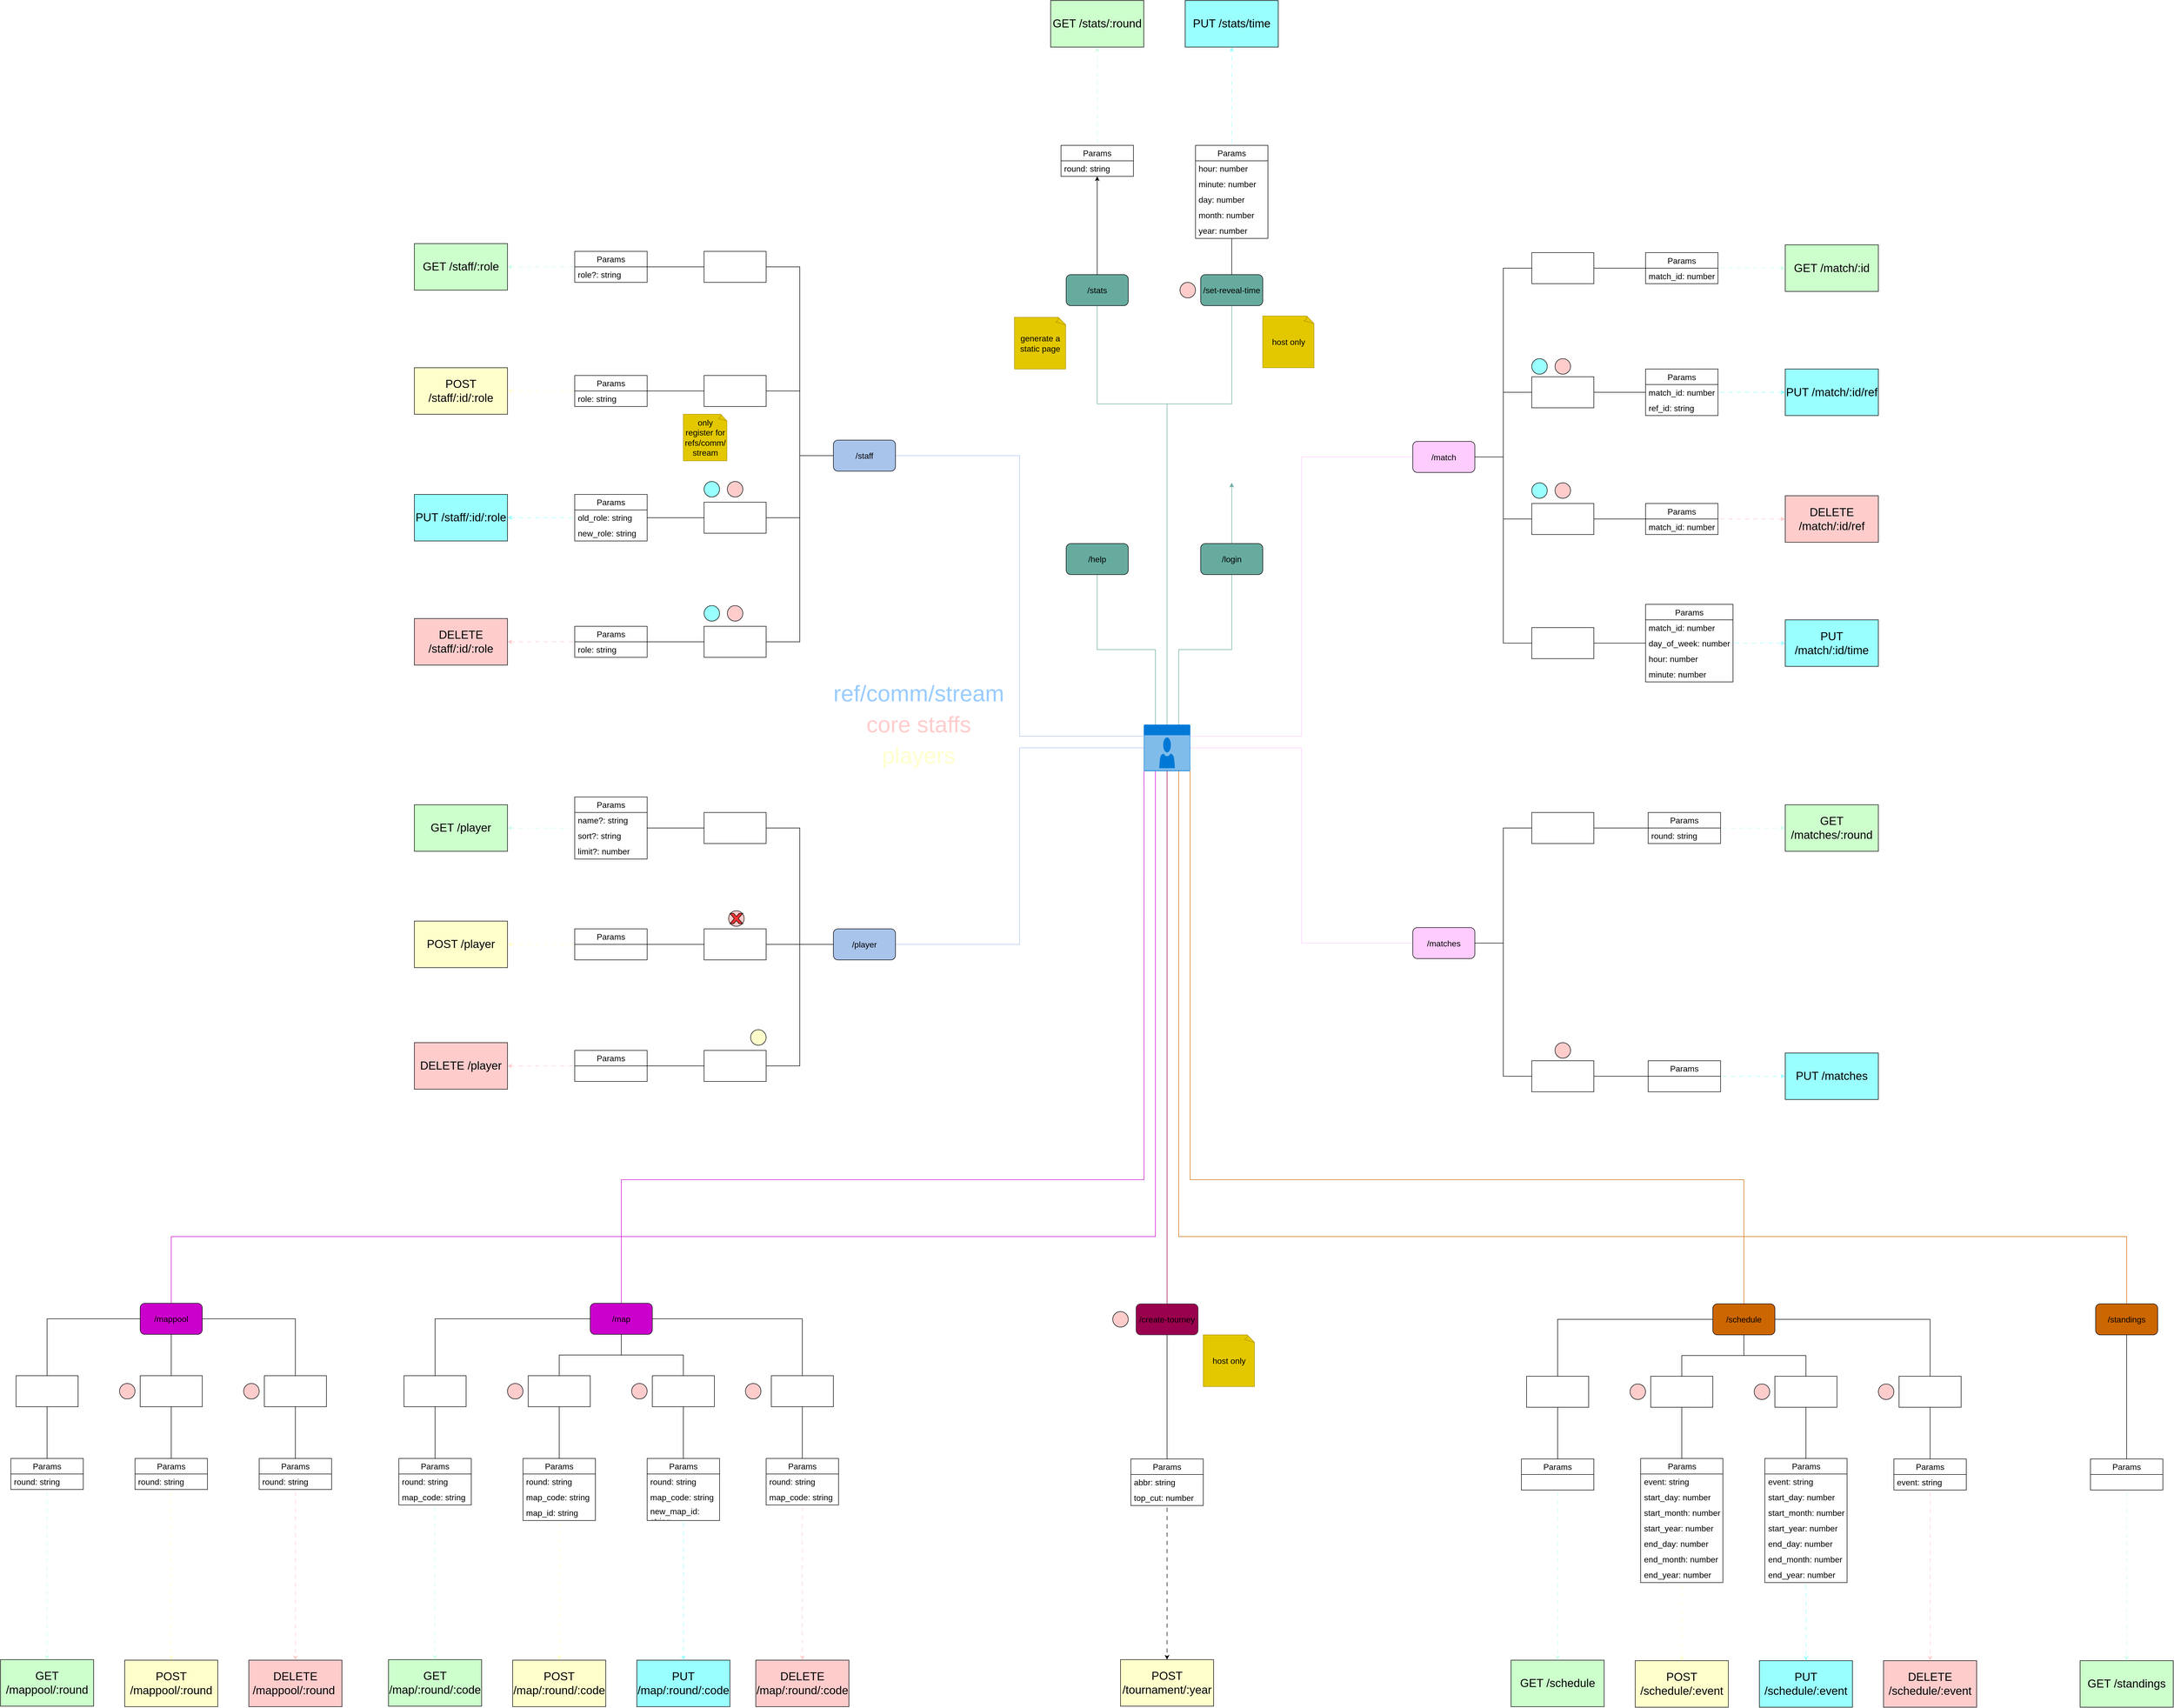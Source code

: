 <mxfile version="24.7.5">
  <diagram name="Page-1" id="Ie6zT4B1BSGbGUJqss4R">
    <mxGraphModel dx="913" dy="3176" grid="1" gridSize="10" guides="1" tooltips="1" connect="1" arrows="1" fold="1" page="0" pageScale="1" pageWidth="850" pageHeight="1100" background="none" math="0" shadow="0">
      <root>
        <mxCell id="0" />
        <mxCell id="1" parent="0" />
        <mxCell id="EGReewrqneR2WTqJuPq--51" value="" style="edgeStyle=orthogonalEdgeStyle;rounded=0;orthogonalLoop=1;jettySize=auto;html=1;endArrow=none;endFill=0;exitX=0.005;exitY=0.995;exitDx=0;exitDy=0;exitPerimeter=0;strokeColor=#CC00CC;" parent="1" source="EGReewrqneR2WTqJuPq--1" target="EGReewrqneR2WTqJuPq--5" edge="1">
          <mxGeometry relative="1" as="geometry">
            <mxPoint x="2910" y="-630" as="sourcePoint" />
            <Array as="points">
              <mxPoint x="2981" y="30" />
              <mxPoint x="1970" y="30" />
            </Array>
          </mxGeometry>
        </mxCell>
        <mxCell id="EGReewrqneR2WTqJuPq--77" style="edgeStyle=orthogonalEdgeStyle;rounded=0;orthogonalLoop=1;jettySize=auto;html=1;entryX=0.5;entryY=0;entryDx=0;entryDy=0;endArrow=none;endFill=0;exitX=0.995;exitY=0.995;exitDx=0;exitDy=0;exitPerimeter=0;strokeColor=#CC6600;" parent="1" source="EGReewrqneR2WTqJuPq--1" target="EGReewrqneR2WTqJuPq--57" edge="1">
          <mxGeometry relative="1" as="geometry">
            <Array as="points">
              <mxPoint x="3070" y="30" />
              <mxPoint x="4140" y="30" />
            </Array>
          </mxGeometry>
        </mxCell>
        <mxCell id="EGReewrqneR2WTqJuPq--85" style="edgeStyle=orthogonalEdgeStyle;rounded=0;orthogonalLoop=1;jettySize=auto;html=1;entryX=0.5;entryY=0;entryDx=0;entryDy=0;endArrow=none;endFill=0;exitX=0.75;exitY=1;exitDx=0;exitDy=0;exitPerimeter=0;strokeColor=#CC6600;" parent="1" source="EGReewrqneR2WTqJuPq--1" target="EGReewrqneR2WTqJuPq--81" edge="1">
          <mxGeometry relative="1" as="geometry">
            <mxPoint x="3130" y="-600" as="sourcePoint" />
            <Array as="points">
              <mxPoint x="3048" y="140" />
              <mxPoint x="4880" y="140" />
            </Array>
          </mxGeometry>
        </mxCell>
        <mxCell id="EGReewrqneR2WTqJuPq--92" style="edgeStyle=orthogonalEdgeStyle;rounded=0;orthogonalLoop=1;jettySize=auto;html=1;endArrow=none;endFill=0;exitX=0.5;exitY=0;exitDx=0;exitDy=0;exitPerimeter=0;strokeColor=#67AB9F;" parent="1" source="EGReewrqneR2WTqJuPq--1" target="EGReewrqneR2WTqJuPq--91" edge="1">
          <mxGeometry relative="1" as="geometry">
            <Array as="points">
              <mxPoint x="3025" y="-1470" />
              <mxPoint x="3150" y="-1470" />
            </Array>
          </mxGeometry>
        </mxCell>
        <mxCell id="PJESGeksHoikqEn4IFh8-49" style="edgeStyle=orthogonalEdgeStyle;rounded=0;orthogonalLoop=1;jettySize=auto;html=1;entryX=0;entryY=0.5;entryDx=0;entryDy=0;fontFamily=Helvetica;fontSize=16;fontColor=default;exitX=1;exitY=0.5;exitDx=0;exitDy=0;exitPerimeter=0;endArrow=none;endFill=0;strokeColor=#FFCCFF;" parent="1" source="EGReewrqneR2WTqJuPq--1" target="EGReewrqneR2WTqJuPq--9" edge="1">
          <mxGeometry relative="1" as="geometry" />
        </mxCell>
        <mxCell id="PJESGeksHoikqEn4IFh8-50" style="edgeStyle=orthogonalEdgeStyle;rounded=0;orthogonalLoop=1;jettySize=auto;html=1;exitX=1;exitY=0.25;exitDx=0;exitDy=0;exitPerimeter=0;entryX=0;entryY=0.5;entryDx=0;entryDy=0;fontFamily=Helvetica;fontSize=16;fontColor=default;endArrow=none;endFill=0;strokeColor=#FFCCFF;" parent="1" source="EGReewrqneR2WTqJuPq--1" target="EGReewrqneR2WTqJuPq--8" edge="1">
          <mxGeometry relative="1" as="geometry" />
        </mxCell>
        <mxCell id="PJESGeksHoikqEn4IFh8-51" style="edgeStyle=orthogonalEdgeStyle;rounded=0;orthogonalLoop=1;jettySize=auto;html=1;exitX=0;exitY=0.5;exitDx=0;exitDy=0;exitPerimeter=0;entryX=1;entryY=0.5;entryDx=0;entryDy=0;fontFamily=Helvetica;fontSize=16;fontColor=default;endArrow=none;endFill=0;strokeColor=#A9C4EB;align=center;verticalAlign=middle;labelBackgroundColor=default;" parent="1" source="EGReewrqneR2WTqJuPq--1" target="EGReewrqneR2WTqJuPq--10" edge="1">
          <mxGeometry relative="1" as="geometry" />
        </mxCell>
        <mxCell id="PJESGeksHoikqEn4IFh8-52" style="edgeStyle=orthogonalEdgeStyle;rounded=0;orthogonalLoop=1;jettySize=auto;html=1;exitX=0;exitY=0.25;exitDx=0;exitDy=0;exitPerimeter=0;entryX=1;entryY=0.5;entryDx=0;entryDy=0;fontFamily=Helvetica;fontSize=16;fontColor=default;endArrow=none;endFill=0;strokeColor=#A9C4EB;" parent="1" source="EGReewrqneR2WTqJuPq--1" target="EGReewrqneR2WTqJuPq--56" edge="1">
          <mxGeometry relative="1" as="geometry" />
        </mxCell>
        <mxCell id="PJESGeksHoikqEn4IFh8-55" style="edgeStyle=orthogonalEdgeStyle;rounded=0;orthogonalLoop=1;jettySize=auto;html=1;exitX=0.25;exitY=0;exitDx=0;exitDy=0;exitPerimeter=0;entryX=0.5;entryY=1;entryDx=0;entryDy=0;fontFamily=Helvetica;fontSize=16;fontColor=default;endArrow=none;endFill=0;strokeColor=#67AB9F;" parent="1" source="EGReewrqneR2WTqJuPq--1" target="PJESGeksHoikqEn4IFh8-54" edge="1">
          <mxGeometry relative="1" as="geometry" />
        </mxCell>
        <mxCell id="PJESGeksHoikqEn4IFh8-57" style="edgeStyle=orthogonalEdgeStyle;rounded=0;orthogonalLoop=1;jettySize=auto;html=1;exitX=0.75;exitY=0;exitDx=0;exitDy=0;exitPerimeter=0;entryX=0.5;entryY=1;entryDx=0;entryDy=0;fontFamily=Helvetica;fontSize=16;fontColor=default;endArrow=none;endFill=0;strokeColor=#67AB9F;" parent="1" source="EGReewrqneR2WTqJuPq--1" target="PJESGeksHoikqEn4IFh8-56" edge="1">
          <mxGeometry relative="1" as="geometry" />
        </mxCell>
        <mxCell id="OgWKlECrtsOPi22Th0ey-8" style="edgeStyle=orthogonalEdgeStyle;rounded=0;orthogonalLoop=1;jettySize=auto;html=1;entryX=0.5;entryY=0;entryDx=0;entryDy=0;endArrow=none;endFill=0;strokeColor=#99004D;" parent="1" source="EGReewrqneR2WTqJuPq--1" target="OgWKlECrtsOPi22Th0ey-2" edge="1">
          <mxGeometry relative="1" as="geometry" />
        </mxCell>
        <mxCell id="OgWKlECrtsOPi22Th0ey-10" style="edgeStyle=orthogonalEdgeStyle;rounded=0;orthogonalLoop=1;jettySize=auto;html=1;entryX=0.5;entryY=1;entryDx=0;entryDy=0;exitX=0.5;exitY=0;exitDx=0;exitDy=0;exitPerimeter=0;strokeColor=#67AB9F;align=center;verticalAlign=middle;fontFamily=Helvetica;fontSize=11;fontColor=default;labelBackgroundColor=default;endArrow=none;endFill=0;" parent="1" source="EGReewrqneR2WTqJuPq--1" target="OgWKlECrtsOPi22Th0ey-9" edge="1">
          <mxGeometry relative="1" as="geometry">
            <Array as="points">
              <mxPoint x="3025" y="-1470" />
              <mxPoint x="2890" y="-1470" />
            </Array>
          </mxGeometry>
        </mxCell>
        <mxCell id="EGReewrqneR2WTqJuPq--1" value="" style="verticalLabelPosition=middle;sketch=0;html=1;verticalAlign=top;aspect=fixed;align=center;pointerEvents=1;shape=mxgraph.sitemap.user;fillColor=#0079D6;strokeColor=none;fontSize=12;direction=east;labelBackgroundColor=#ffffff;strokeWidth=2;shadow=0;dashed=0;whiteSpace=wrap;labelPosition=center;outlineConnect=0;spacingTop=-6;fontColor=#FFFFFF;bgIcon=ellipse;resIcon=mxgraph.cisco_safe.design.user;" parent="1" vertex="1">
          <mxGeometry x="2980" y="-850" width="90" height="90" as="geometry" />
        </mxCell>
        <mxCell id="HE2thZA_2mZJquEUhGNp-105" value="ref/comm/stream" style="text;html=1;align=center;verticalAlign=middle;whiteSpace=wrap;rounded=0;fontSize=44;fontColor=#99CCFF;" parent="1" vertex="1">
          <mxGeometry x="2420" y="-940" width="250" height="60" as="geometry" />
        </mxCell>
        <mxCell id="HE2thZA_2mZJquEUhGNp-106" value="core staffs" style="text;html=1;align=center;verticalAlign=middle;whiteSpace=wrap;rounded=0;fontSize=44;fontColor=#FFCCCC;" parent="1" vertex="1">
          <mxGeometry x="2420" y="-880" width="250" height="60" as="geometry" />
        </mxCell>
        <mxCell id="HE2thZA_2mZJquEUhGNp-107" value="players" style="text;html=1;align=center;verticalAlign=middle;whiteSpace=wrap;rounded=0;fontSize=44;fontColor=#FFFFCC;" parent="1" vertex="1">
          <mxGeometry x="2420" y="-820" width="250" height="60" as="geometry" />
        </mxCell>
        <mxCell id="EGReewrqneR2WTqJuPq--64" style="edgeStyle=orthogonalEdgeStyle;rounded=0;orthogonalLoop=1;jettySize=auto;html=1;entryX=1;entryY=0.5;entryDx=0;entryDy=0;endArrow=none;endFill=0;" parent="1" source="EGReewrqneR2WTqJuPq--56" target="EGReewrqneR2WTqJuPq--60" edge="1">
          <mxGeometry relative="1" as="geometry" />
        </mxCell>
        <mxCell id="EGReewrqneR2WTqJuPq--65" style="edgeStyle=orthogonalEdgeStyle;rounded=0;orthogonalLoop=1;jettySize=auto;html=1;entryX=1;entryY=0.5;entryDx=0;entryDy=0;endArrow=none;endFill=0;" parent="1" source="EGReewrqneR2WTqJuPq--56" target="EGReewrqneR2WTqJuPq--61" edge="1">
          <mxGeometry relative="1" as="geometry" />
        </mxCell>
        <mxCell id="EGReewrqneR2WTqJuPq--56" value="/staff" style="rounded=1;whiteSpace=wrap;html=1;fontSize=16;fillColor=#A9C4EB;fontColor=#000000;" parent="1" vertex="1">
          <mxGeometry x="2380" y="-1400" width="120" height="60" as="geometry" />
        </mxCell>
        <mxCell id="PJESGeksHoikqEn4IFh8-16" value="" style="edgeStyle=orthogonalEdgeStyle;rounded=0;orthogonalLoop=1;jettySize=auto;html=1;entryX=1;entryY=0.5;entryDx=0;entryDy=0;endArrow=none;endFill=0;" parent="1" source="EGReewrqneR2WTqJuPq--56" target="EGReewrqneR2WTqJuPq--62" edge="1">
          <mxGeometry relative="1" as="geometry">
            <mxPoint x="1880" y="-1680" as="sourcePoint" />
            <mxPoint x="1580" y="-1230" as="targetPoint" />
          </mxGeometry>
        </mxCell>
        <mxCell id="PJESGeksHoikqEn4IFh8-18" value="" style="edgeStyle=orthogonalEdgeStyle;rounded=0;orthogonalLoop=1;jettySize=auto;html=1;entryX=1;entryY=0.5;entryDx=0;entryDy=0;endArrow=none;endFill=0;" parent="1" source="EGReewrqneR2WTqJuPq--56" target="EGReewrqneR2WTqJuPq--63" edge="1">
          <mxGeometry relative="1" as="geometry">
            <mxPoint x="1880" y="-1680" as="sourcePoint" />
            <mxPoint x="1580" y="-1080" as="targetPoint" />
          </mxGeometry>
        </mxCell>
        <mxCell id="HE2thZA_2mZJquEUhGNp-209" value="only register for refs/comm/&lt;div style=&quot;font-size: 16px;&quot;&gt;stream&lt;/div&gt;" style="whiteSpace=wrap;html=1;shape=mxgraph.basic.document;fillColor=#e3c800;strokeColor=#B09500;fontColor=#000000;fontSize=16;" parent="1" vertex="1">
          <mxGeometry x="2090" y="-1450" width="85" height="90" as="geometry" />
        </mxCell>
        <mxCell id="HE2thZA_2mZJquEUhGNp-265" value="&lt;font style=&quot;font-size: 22px;&quot;&gt;DELETE /staff&lt;/font&gt;&lt;span style=&quot;font-size: 22px;&quot;&gt;/:id/:role&lt;/span&gt;" style="rounded=0;whiteSpace=wrap;html=1;fontSize=16;fillColor=#FFCCCC;fontColor=#000000;" parent="1" vertex="1">
          <mxGeometry x="1570" y="-1055" width="180" height="90" as="geometry" />
        </mxCell>
        <mxCell id="HE2thZA_2mZJquEUhGNp-293" style="edgeStyle=orthogonalEdgeStyle;rounded=0;orthogonalLoop=1;jettySize=auto;html=1;entryX=1;entryY=0.5;entryDx=0;entryDy=0;flowAnimation=1;strokeColor=#FFCCCC;" parent="1" source="HE2thZA_2mZJquEUhGNp-61" target="HE2thZA_2mZJquEUhGNp-265" edge="1">
          <mxGeometry relative="1" as="geometry" />
        </mxCell>
        <mxCell id="HE2thZA_2mZJquEUhGNp-97" style="edgeStyle=orthogonalEdgeStyle;rounded=0;orthogonalLoop=1;jettySize=auto;html=1;entryX=1;entryY=0.5;entryDx=0;entryDy=0;endArrow=none;endFill=0;" parent="1" source="EGReewrqneR2WTqJuPq--63" target="HE2thZA_2mZJquEUhGNp-61" edge="1">
          <mxGeometry relative="1" as="geometry" />
        </mxCell>
        <mxCell id="HE2thZA_2mZJquEUhGNp-61" value="Params" style="swimlane;fontStyle=0;childLayout=stackLayout;horizontal=1;startSize=30;horizontalStack=0;resizeParent=1;resizeParentMax=0;resizeLast=0;collapsible=1;marginBottom=0;whiteSpace=wrap;html=1;fontSize=16;" parent="1" vertex="1">
          <mxGeometry x="1880" y="-1040" width="140" height="60" as="geometry" />
        </mxCell>
        <mxCell id="HE2thZA_2mZJquEUhGNp-208" value="role: string" style="text;strokeColor=none;fillColor=none;align=left;verticalAlign=middle;spacingLeft=4;spacingRight=4;overflow=hidden;points=[[0,0.5],[1,0.5]];portConstraint=eastwest;rotatable=0;whiteSpace=wrap;html=1;fontSize=16;" parent="HE2thZA_2mZJquEUhGNp-61" vertex="1">
          <mxGeometry y="30" width="140" height="30" as="geometry" />
        </mxCell>
        <mxCell id="HE2thZA_2mZJquEUhGNp-266" value="&lt;font style=&quot;font-size: 22px;&quot;&gt;PUT /staff&lt;/font&gt;&lt;span style=&quot;font-size: 22px;&quot;&gt;/:id/:role&lt;/span&gt;" style="rounded=0;whiteSpace=wrap;html=1;fontSize=16;fillColor=#99FFFF;fontColor=#000000;strokeColor=default;align=center;verticalAlign=middle;fontFamily=Helvetica;" parent="1" vertex="1">
          <mxGeometry x="1570" y="-1295" width="180" height="90" as="geometry" />
        </mxCell>
        <mxCell id="HE2thZA_2mZJquEUhGNp-292" style="edgeStyle=orthogonalEdgeStyle;rounded=0;orthogonalLoop=1;jettySize=auto;html=1;flowAnimation=1;strokeColor=#99FFFF;align=center;verticalAlign=middle;fontFamily=Helvetica;fontSize=11;fontColor=#000000;labelBackgroundColor=default;endArrow=classic;" parent="1" source="HE2thZA_2mZJquEUhGNp-58" target="HE2thZA_2mZJquEUhGNp-266" edge="1">
          <mxGeometry relative="1" as="geometry" />
        </mxCell>
        <mxCell id="HE2thZA_2mZJquEUhGNp-96" style="edgeStyle=orthogonalEdgeStyle;rounded=0;orthogonalLoop=1;jettySize=auto;html=1;entryX=1;entryY=0.5;entryDx=0;entryDy=0;endArrow=none;endFill=0;" parent="1" source="EGReewrqneR2WTqJuPq--62" target="HE2thZA_2mZJquEUhGNp-58" edge="1">
          <mxGeometry relative="1" as="geometry" />
        </mxCell>
        <mxCell id="HE2thZA_2mZJquEUhGNp-58" value="Params" style="swimlane;fontStyle=0;childLayout=stackLayout;horizontal=1;startSize=30;horizontalStack=0;resizeParent=1;resizeParentMax=0;resizeLast=0;collapsible=1;marginBottom=0;whiteSpace=wrap;html=1;fontSize=16;" parent="1" vertex="1">
          <mxGeometry x="1880" y="-1295" width="140" height="90" as="geometry" />
        </mxCell>
        <mxCell id="HE2thZA_2mZJquEUhGNp-200" value="old_role: string" style="text;strokeColor=none;fillColor=none;align=left;verticalAlign=middle;spacingLeft=4;spacingRight=4;overflow=hidden;points=[[0,0.5],[1,0.5]];portConstraint=eastwest;rotatable=0;whiteSpace=wrap;html=1;fontSize=16;" parent="HE2thZA_2mZJquEUhGNp-58" vertex="1">
          <mxGeometry y="30" width="140" height="30" as="geometry" />
        </mxCell>
        <mxCell id="HE2thZA_2mZJquEUhGNp-60" value="new_role: string" style="text;strokeColor=none;fillColor=none;align=left;verticalAlign=middle;spacingLeft=4;spacingRight=4;overflow=hidden;points=[[0,0.5],[1,0.5]];portConstraint=eastwest;rotatable=0;whiteSpace=wrap;html=1;fontSize=16;" parent="HE2thZA_2mZJquEUhGNp-58" vertex="1">
          <mxGeometry y="60" width="140" height="30" as="geometry" />
        </mxCell>
        <mxCell id="HE2thZA_2mZJquEUhGNp-264" value="&lt;font style=&quot;font-size: 22px;&quot;&gt;POST /staff&lt;/font&gt;&lt;span style=&quot;font-size: 22px;&quot;&gt;/:id/:role&lt;/span&gt;" style="rounded=0;whiteSpace=wrap;html=1;fontSize=16;fontColor=#000000;fillColor=#FFFFCC;strokeColor=default;align=center;verticalAlign=middle;fontFamily=Helvetica;" parent="1" vertex="1">
          <mxGeometry x="1570" y="-1540" width="180" height="90" as="geometry" />
        </mxCell>
        <mxCell id="HE2thZA_2mZJquEUhGNp-291" style="edgeStyle=orthogonalEdgeStyle;rounded=0;orthogonalLoop=1;jettySize=auto;html=1;entryX=1;entryY=0.5;entryDx=0;entryDy=0;flowAnimation=1;fontColor=default;strokeColor=#FFFFCC;align=center;verticalAlign=middle;fontFamily=Helvetica;fontSize=11;labelBackgroundColor=default;endArrow=classic;" parent="1" source="HE2thZA_2mZJquEUhGNp-55" target="HE2thZA_2mZJquEUhGNp-264" edge="1">
          <mxGeometry relative="1" as="geometry" />
        </mxCell>
        <mxCell id="HE2thZA_2mZJquEUhGNp-95" style="edgeStyle=orthogonalEdgeStyle;rounded=0;orthogonalLoop=1;jettySize=auto;html=1;entryX=1;entryY=0.5;entryDx=0;entryDy=0;endArrow=none;endFill=0;" parent="1" source="EGReewrqneR2WTqJuPq--61" target="HE2thZA_2mZJquEUhGNp-55" edge="1">
          <mxGeometry relative="1" as="geometry" />
        </mxCell>
        <mxCell id="EGReewrqneR2WTqJuPq--61" value="/register" style="rounded=0;whiteSpace=wrap;html=1;fontSize=16;strokeColor=default;align=center;verticalAlign=middle;fontFamily=Helvetica;fontColor=#ffffff;fillColor=default;" parent="1" vertex="1">
          <mxGeometry x="2130" y="-1525" width="120" height="60" as="geometry" />
        </mxCell>
        <mxCell id="HE2thZA_2mZJquEUhGNp-55" value="Params" style="swimlane;fontStyle=0;childLayout=stackLayout;horizontal=1;startSize=30;horizontalStack=0;resizeParent=1;resizeParentMax=0;resizeLast=0;collapsible=1;marginBottom=0;whiteSpace=wrap;html=1;fontSize=16;" parent="1" vertex="1">
          <mxGeometry x="1880" y="-1525" width="140" height="60" as="geometry" />
        </mxCell>
        <mxCell id="HE2thZA_2mZJquEUhGNp-57" value="role: string" style="text;strokeColor=none;fillColor=none;align=left;verticalAlign=middle;spacingLeft=4;spacingRight=4;overflow=hidden;points=[[0,0.5],[1,0.5]];portConstraint=eastwest;rotatable=0;whiteSpace=wrap;html=1;fontSize=16;" parent="HE2thZA_2mZJquEUhGNp-55" vertex="1">
          <mxGeometry y="30" width="140" height="30" as="geometry" />
        </mxCell>
        <mxCell id="HE2thZA_2mZJquEUhGNp-263" value="&lt;font style=&quot;font-size: 22px;&quot;&gt;GET /staff/:role&lt;/font&gt;" style="rounded=0;whiteSpace=wrap;html=1;fontSize=16;fillColor=#CCFFCC;fontColor=#000000;" parent="1" vertex="1">
          <mxGeometry x="1570" y="-1780" width="180" height="90" as="geometry" />
        </mxCell>
        <mxCell id="HE2thZA_2mZJquEUhGNp-290" style="edgeStyle=orthogonalEdgeStyle;rounded=0;orthogonalLoop=1;jettySize=auto;html=1;entryX=1;entryY=0.5;entryDx=0;entryDy=0;flowAnimation=1;strokeColor=#CCFFE6;" parent="1" source="HE2thZA_2mZJquEUhGNp-52" target="HE2thZA_2mZJquEUhGNp-263" edge="1">
          <mxGeometry relative="1" as="geometry" />
        </mxCell>
        <mxCell id="HE2thZA_2mZJquEUhGNp-94" style="edgeStyle=orthogonalEdgeStyle;rounded=0;orthogonalLoop=1;jettySize=auto;html=1;entryX=1;entryY=0.5;entryDx=0;entryDy=0;endArrow=none;endFill=0;" parent="1" source="EGReewrqneR2WTqJuPq--60" target="HE2thZA_2mZJquEUhGNp-52" edge="1">
          <mxGeometry relative="1" as="geometry" />
        </mxCell>
        <mxCell id="EGReewrqneR2WTqJuPq--60" value="/list" style="rounded=0;whiteSpace=wrap;html=1;fontSize=16;strokeColor=default;align=center;verticalAlign=middle;fontFamily=Helvetica;fontColor=#ffffff;fillColor=default;" parent="1" vertex="1">
          <mxGeometry x="2130" y="-1765" width="120" height="60" as="geometry" />
        </mxCell>
        <mxCell id="HE2thZA_2mZJquEUhGNp-52" value="Params" style="swimlane;fontStyle=0;childLayout=stackLayout;horizontal=1;startSize=30;horizontalStack=0;resizeParent=1;resizeParentMax=0;resizeLast=0;collapsible=1;marginBottom=0;whiteSpace=wrap;html=1;fontSize=16;" parent="1" vertex="1">
          <mxGeometry x="1880" y="-1765" width="140" height="60" as="geometry" />
        </mxCell>
        <mxCell id="HE2thZA_2mZJquEUhGNp-53" value="role?: string" style="text;strokeColor=none;fillColor=none;align=left;verticalAlign=middle;spacingLeft=4;spacingRight=4;overflow=hidden;points=[[0,0.5],[1,0.5]];portConstraint=eastwest;rotatable=0;whiteSpace=wrap;html=1;fontSize=16;" parent="HE2thZA_2mZJquEUhGNp-52" vertex="1">
          <mxGeometry y="30" width="140" height="30" as="geometry" />
        </mxCell>
        <mxCell id="EGReewrqneR2WTqJuPq--62" value="/change" style="rounded=0;whiteSpace=wrap;html=1;fontSize=16;container=0;strokeColor=default;align=center;verticalAlign=middle;fontFamily=Helvetica;fontColor=#ffffff;fillColor=default;" parent="1" vertex="1">
          <mxGeometry x="2130" y="-1280" width="120" height="60" as="geometry" />
        </mxCell>
        <mxCell id="HE2thZA_2mZJquEUhGNp-156" value="" style="shape=ellipse;html=1;dashed=0;whiteSpace=wrap;aspect=fixed;perimeter=ellipsePerimeter;fillColor=#99FFFF;fontSize=16;container=0;" parent="1" vertex="1">
          <mxGeometry x="2130" y="-1320" width="30" height="30" as="geometry" />
        </mxCell>
        <mxCell id="HE2thZA_2mZJquEUhGNp-157" value="" style="shape=ellipse;html=1;dashed=0;whiteSpace=wrap;aspect=fixed;perimeter=ellipsePerimeter;fillColor=#FFCCCC;fontSize=16;container=0;" parent="1" vertex="1">
          <mxGeometry x="2175" y="-1320" width="30" height="30" as="geometry" />
        </mxCell>
        <mxCell id="EGReewrqneR2WTqJuPq--63" value="/leave" style="rounded=0;whiteSpace=wrap;html=1;fontSize=16;container=0;strokeColor=default;align=center;verticalAlign=middle;fontFamily=Helvetica;fontColor=#ffffff;fillColor=default;" parent="1" vertex="1">
          <mxGeometry x="2130" y="-1040" width="120" height="60" as="geometry" />
        </mxCell>
        <mxCell id="HE2thZA_2mZJquEUhGNp-159" value="" style="shape=ellipse;html=1;dashed=0;whiteSpace=wrap;aspect=fixed;perimeter=ellipsePerimeter;fillColor=#99FFFF;fontSize=16;container=0;" parent="1" vertex="1">
          <mxGeometry x="2130" y="-1080" width="30" height="30" as="geometry" />
        </mxCell>
        <mxCell id="HE2thZA_2mZJquEUhGNp-160" value="" style="shape=ellipse;html=1;dashed=0;whiteSpace=wrap;aspect=fixed;perimeter=ellipsePerimeter;fillColor=#FFCCCC;fontSize=16;container=0;" parent="1" vertex="1">
          <mxGeometry x="2175" y="-1080" width="30" height="30" as="geometry" />
        </mxCell>
        <mxCell id="EGReewrqneR2WTqJuPq--46" style="edgeStyle=orthogonalEdgeStyle;rounded=0;orthogonalLoop=1;jettySize=auto;html=1;entryX=0;entryY=0.5;entryDx=0;entryDy=0;endArrow=none;endFill=0;" parent="1" source="EGReewrqneR2WTqJuPq--8" target="EGReewrqneR2WTqJuPq--22" edge="1">
          <mxGeometry relative="1" as="geometry" />
        </mxCell>
        <mxCell id="EGReewrqneR2WTqJuPq--47" style="edgeStyle=orthogonalEdgeStyle;rounded=0;orthogonalLoop=1;jettySize=auto;html=1;entryX=0;entryY=0.5;entryDx=0;entryDy=0;endArrow=none;endFill=0;" parent="1" source="EGReewrqneR2WTqJuPq--8" target="EGReewrqneR2WTqJuPq--7" edge="1">
          <mxGeometry relative="1" as="geometry" />
        </mxCell>
        <mxCell id="EGReewrqneR2WTqJuPq--48" style="edgeStyle=orthogonalEdgeStyle;rounded=0;orthogonalLoop=1;jettySize=auto;html=1;entryX=0;entryY=0.5;entryDx=0;entryDy=0;endArrow=none;endFill=0;" parent="1" source="EGReewrqneR2WTqJuPq--8" target="EGReewrqneR2WTqJuPq--6" edge="1">
          <mxGeometry relative="1" as="geometry" />
        </mxCell>
        <mxCell id="HE2thZA_2mZJquEUhGNp-202" style="edgeStyle=orthogonalEdgeStyle;rounded=0;orthogonalLoop=1;jettySize=auto;html=1;endArrow=none;endFill=0;entryX=0;entryY=0.5;entryDx=0;entryDy=0;" parent="1" source="EGReewrqneR2WTqJuPq--8" target="HE2thZA_2mZJquEUhGNp-201" edge="1">
          <mxGeometry relative="1" as="geometry" />
        </mxCell>
        <mxCell id="EGReewrqneR2WTqJuPq--8" value="/match" style="rounded=1;whiteSpace=wrap;html=1;fontSize=16;fillColor=#FFCCFF;fontColor=#000000;" parent="1" vertex="1">
          <mxGeometry x="3500" y="-1397.5" width="120" height="60" as="geometry" />
        </mxCell>
        <mxCell id="HE2thZA_2mZJquEUhGNp-259" value="&lt;font style=&quot;font-size: 22px;&quot;&gt;GET /match/:id&lt;/font&gt;" style="rounded=0;whiteSpace=wrap;html=1;fontSize=16;fillColor=#CCFFCC;fontColor=#000000;" parent="1" vertex="1">
          <mxGeometry x="4220" y="-1777.5" width="180" height="90" as="geometry" />
        </mxCell>
        <mxCell id="HE2thZA_2mZJquEUhGNp-260" value="&lt;font style=&quot;font-size: 22px;&quot;&gt;PUT /match/:id/ref&lt;/font&gt;" style="rounded=0;whiteSpace=wrap;html=1;fontSize=16;fillColor=#99FFFF;fontColor=#000000;strokeColor=default;align=center;verticalAlign=middle;fontFamily=Helvetica;" parent="1" vertex="1">
          <mxGeometry x="4220" y="-1537.5" width="180" height="90" as="geometry" />
        </mxCell>
        <mxCell id="HE2thZA_2mZJquEUhGNp-261" value="&lt;span style=&quot;font-size: 22px;&quot;&gt;PUT /match&lt;/span&gt;&lt;span style=&quot;font-size: 22px;&quot;&gt;/:id/&lt;/span&gt;&lt;span style=&quot;font-size: 22px;&quot;&gt;time&lt;/span&gt;" style="rounded=0;whiteSpace=wrap;html=1;fontSize=16;fillColor=#99FFFF;fontColor=#000000;strokeColor=default;align=center;verticalAlign=middle;fontFamily=Helvetica;" parent="1" vertex="1">
          <mxGeometry x="4220" y="-1052.5" width="180" height="90" as="geometry" />
        </mxCell>
        <mxCell id="HE2thZA_2mZJquEUhGNp-262" value="&lt;font style=&quot;font-size: 22px;&quot;&gt;DELETE /match/:id/ref&lt;/font&gt;" style="rounded=0;whiteSpace=wrap;html=1;fontSize=16;fillColor=#FFCCCC;fontColor=#000000;" parent="1" vertex="1">
          <mxGeometry x="4220" y="-1292.5" width="180" height="90" as="geometry" />
        </mxCell>
        <mxCell id="HE2thZA_2mZJquEUhGNp-286" style="edgeStyle=orthogonalEdgeStyle;rounded=0;orthogonalLoop=1;jettySize=auto;html=1;flowAnimation=1;strokeColor=#CCFFE6;" parent="1" source="HE2thZA_2mZJquEUhGNp-44" target="HE2thZA_2mZJquEUhGNp-259" edge="1">
          <mxGeometry relative="1" as="geometry" />
        </mxCell>
        <mxCell id="HE2thZA_2mZJquEUhGNp-287" style="edgeStyle=orthogonalEdgeStyle;rounded=0;orthogonalLoop=1;jettySize=auto;html=1;entryX=0;entryY=0.5;entryDx=0;entryDy=0;flowAnimation=1;strokeColor=#99FFFF;align=center;verticalAlign=middle;fontFamily=Helvetica;fontSize=11;fontColor=#000000;labelBackgroundColor=default;endArrow=classic;" parent="1" source="HE2thZA_2mZJquEUhGNp-46" target="HE2thZA_2mZJquEUhGNp-260" edge="1">
          <mxGeometry relative="1" as="geometry" />
        </mxCell>
        <mxCell id="HE2thZA_2mZJquEUhGNp-288" style="edgeStyle=orthogonalEdgeStyle;rounded=0;orthogonalLoop=1;jettySize=auto;html=1;entryX=0;entryY=0.5;entryDx=0;entryDy=0;flowAnimation=1;strokeColor=#FFCCCC;" parent="1" source="HE2thZA_2mZJquEUhGNp-203" target="HE2thZA_2mZJquEUhGNp-262" edge="1">
          <mxGeometry relative="1" as="geometry" />
        </mxCell>
        <mxCell id="HE2thZA_2mZJquEUhGNp-289" style="edgeStyle=orthogonalEdgeStyle;rounded=0;orthogonalLoop=1;jettySize=auto;html=1;flowAnimation=1;strokeColor=#99FFFF;entryX=0;entryY=0.5;entryDx=0;entryDy=0;align=center;verticalAlign=middle;fontFamily=Helvetica;fontSize=11;fontColor=#000000;labelBackgroundColor=default;endArrow=classic;" parent="1" source="HE2thZA_2mZJquEUhGNp-49" target="HE2thZA_2mZJquEUhGNp-261" edge="1">
          <mxGeometry relative="1" as="geometry" />
        </mxCell>
        <mxCell id="HE2thZA_2mZJquEUhGNp-91" style="edgeStyle=orthogonalEdgeStyle;rounded=0;orthogonalLoop=1;jettySize=auto;html=1;entryX=0;entryY=0.5;entryDx=0;entryDy=0;endArrow=none;endFill=0;" parent="1" source="EGReewrqneR2WTqJuPq--22" target="HE2thZA_2mZJquEUhGNp-44" edge="1">
          <mxGeometry relative="1" as="geometry" />
        </mxCell>
        <mxCell id="EGReewrqneR2WTqJuPq--22" value="/get" style="rounded=0;whiteSpace=wrap;html=1;fontSize=16;strokeColor=default;align=center;verticalAlign=middle;fontFamily=Helvetica;fontColor=#ffffff;fillColor=default;" parent="1" vertex="1">
          <mxGeometry x="3730" y="-1762.5" width="120" height="60" as="geometry" />
        </mxCell>
        <mxCell id="HE2thZA_2mZJquEUhGNp-44" value="Params" style="swimlane;fontStyle=0;childLayout=stackLayout;horizontal=1;startSize=30;horizontalStack=0;resizeParent=1;resizeParentMax=0;resizeLast=0;collapsible=1;marginBottom=0;whiteSpace=wrap;html=1;fontSize=16;" parent="1" vertex="1">
          <mxGeometry x="3950" y="-1762.5" width="140" height="60" as="geometry" />
        </mxCell>
        <mxCell id="HE2thZA_2mZJquEUhGNp-45" value="match_id: number" style="text;strokeColor=none;fillColor=none;align=left;verticalAlign=middle;spacingLeft=4;spacingRight=4;overflow=hidden;points=[[0,0.5],[1,0.5]];portConstraint=eastwest;rotatable=0;whiteSpace=wrap;html=1;fontSize=16;" parent="HE2thZA_2mZJquEUhGNp-44" vertex="1">
          <mxGeometry y="30" width="140" height="30" as="geometry" />
        </mxCell>
        <mxCell id="HE2thZA_2mZJquEUhGNp-92" style="edgeStyle=orthogonalEdgeStyle;rounded=0;orthogonalLoop=1;jettySize=auto;html=1;entryX=0;entryY=0.5;entryDx=0;entryDy=0;endArrow=none;endFill=0;" parent="1" source="EGReewrqneR2WTqJuPq--6" target="HE2thZA_2mZJquEUhGNp-46" edge="1">
          <mxGeometry relative="1" as="geometry" />
        </mxCell>
        <mxCell id="EGReewrqneR2WTqJuPq--6" value="/assign-ref" style="rounded=0;whiteSpace=wrap;html=1;fontSize=16;strokeColor=default;align=center;verticalAlign=middle;fontFamily=Helvetica;fontColor=#ffffff;fillColor=default;" parent="1" vertex="1">
          <mxGeometry x="3730" y="-1522.5" width="120" height="60" as="geometry" />
        </mxCell>
        <mxCell id="HE2thZA_2mZJquEUhGNp-46" value="Params" style="swimlane;fontStyle=0;childLayout=stackLayout;horizontal=1;startSize=30;horizontalStack=0;resizeParent=1;resizeParentMax=0;resizeLast=0;collapsible=1;marginBottom=0;whiteSpace=wrap;html=1;fontSize=16;" parent="1" vertex="1">
          <mxGeometry x="3950" y="-1537.5" width="140" height="90" as="geometry" />
        </mxCell>
        <mxCell id="HE2thZA_2mZJquEUhGNp-47" value="match_id: number" style="text;strokeColor=none;fillColor=none;align=left;verticalAlign=middle;spacingLeft=4;spacingRight=4;overflow=hidden;points=[[0,0.5],[1,0.5]];portConstraint=eastwest;rotatable=0;whiteSpace=wrap;html=1;fontSize=16;" parent="HE2thZA_2mZJquEUhGNp-46" vertex="1">
          <mxGeometry y="30" width="140" height="30" as="geometry" />
        </mxCell>
        <mxCell id="HE2thZA_2mZJquEUhGNp-48" value="ref_id: string" style="text;strokeColor=none;fillColor=none;align=left;verticalAlign=middle;spacingLeft=4;spacingRight=4;overflow=hidden;points=[[0,0.5],[1,0.5]];portConstraint=eastwest;rotatable=0;whiteSpace=wrap;html=1;fontSize=16;" parent="HE2thZA_2mZJquEUhGNp-46" vertex="1">
          <mxGeometry y="60" width="140" height="30" as="geometry" />
        </mxCell>
        <mxCell id="HE2thZA_2mZJquEUhGNp-176" value="" style="shape=ellipse;html=1;dashed=0;whiteSpace=wrap;aspect=fixed;perimeter=ellipsePerimeter;fillColor=#99FFFF;fontSize=16;" parent="1" vertex="1">
          <mxGeometry x="3730" y="-1317.5" width="30" height="30" as="geometry" />
        </mxCell>
        <mxCell id="HE2thZA_2mZJquEUhGNp-191" value="" style="shape=ellipse;html=1;dashed=0;whiteSpace=wrap;aspect=fixed;perimeter=ellipsePerimeter;fillColor=#FFCCCC;fontSize=16;" parent="1" vertex="1">
          <mxGeometry x="3775" y="-1317.5" width="30" height="30" as="geometry" />
        </mxCell>
        <mxCell id="HE2thZA_2mZJquEUhGNp-205" style="edgeStyle=orthogonalEdgeStyle;rounded=0;orthogonalLoop=1;jettySize=auto;html=1;entryX=0;entryY=0.5;entryDx=0;entryDy=0;endArrow=none;endFill=0;" parent="1" source="HE2thZA_2mZJquEUhGNp-201" target="HE2thZA_2mZJquEUhGNp-203" edge="1">
          <mxGeometry relative="1" as="geometry" />
        </mxCell>
        <mxCell id="HE2thZA_2mZJquEUhGNp-201" value="/remove-ref" style="rounded=0;whiteSpace=wrap;html=1;fontSize=16;strokeColor=default;align=center;verticalAlign=middle;fontFamily=Helvetica;fontColor=#ffffff;fillColor=default;" parent="1" vertex="1">
          <mxGeometry x="3730" y="-1277.5" width="120" height="60" as="geometry" />
        </mxCell>
        <mxCell id="HE2thZA_2mZJquEUhGNp-203" value="Params" style="swimlane;fontStyle=0;childLayout=stackLayout;horizontal=1;startSize=30;horizontalStack=0;resizeParent=1;resizeParentMax=0;resizeLast=0;collapsible=1;marginBottom=0;whiteSpace=wrap;html=1;fontSize=16;" parent="1" vertex="1">
          <mxGeometry x="3950" y="-1277.5" width="140" height="60" as="geometry" />
        </mxCell>
        <mxCell id="HE2thZA_2mZJquEUhGNp-204" value="match_id: number" style="text;strokeColor=none;fillColor=none;align=left;verticalAlign=middle;spacingLeft=4;spacingRight=4;overflow=hidden;points=[[0,0.5],[1,0.5]];portConstraint=eastwest;rotatable=0;whiteSpace=wrap;html=1;fontSize=16;" parent="HE2thZA_2mZJquEUhGNp-203" vertex="1">
          <mxGeometry y="30" width="140" height="30" as="geometry" />
        </mxCell>
        <mxCell id="HE2thZA_2mZJquEUhGNp-206" value="" style="shape=ellipse;html=1;dashed=0;whiteSpace=wrap;aspect=fixed;perimeter=ellipsePerimeter;fillColor=#99FFFF;fontSize=16;" parent="1" vertex="1">
          <mxGeometry x="3730" y="-1557.5" width="30" height="30" as="geometry" />
        </mxCell>
        <mxCell id="HE2thZA_2mZJquEUhGNp-207" value="" style="shape=ellipse;html=1;dashed=0;whiteSpace=wrap;aspect=fixed;perimeter=ellipsePerimeter;fillColor=#FFCCCC;fontSize=16;" parent="1" vertex="1">
          <mxGeometry x="3775" y="-1557.5" width="30" height="30" as="geometry" />
        </mxCell>
        <mxCell id="HE2thZA_2mZJquEUhGNp-93" style="edgeStyle=orthogonalEdgeStyle;rounded=0;orthogonalLoop=1;jettySize=auto;html=1;entryX=0;entryY=0.5;entryDx=0;entryDy=0;endArrow=none;endFill=0;" parent="1" source="EGReewrqneR2WTqJuPq--7" target="HE2thZA_2mZJquEUhGNp-49" edge="1">
          <mxGeometry relative="1" as="geometry" />
        </mxCell>
        <mxCell id="EGReewrqneR2WTqJuPq--7" value="/reschedule" style="rounded=0;whiteSpace=wrap;html=1;fontSize=16;strokeColor=default;align=center;verticalAlign=middle;fontFamily=Helvetica;fontColor=#ffffff;fillColor=default;" parent="1" vertex="1">
          <mxGeometry x="3730" y="-1037.5" width="120" height="60" as="geometry" />
        </mxCell>
        <mxCell id="HE2thZA_2mZJquEUhGNp-49" value="Params" style="swimlane;fontStyle=0;childLayout=stackLayout;horizontal=1;startSize=30;horizontalStack=0;resizeParent=1;resizeParentMax=0;resizeLast=0;collapsible=1;marginBottom=0;whiteSpace=wrap;html=1;fontSize=16;" parent="1" vertex="1">
          <mxGeometry x="3950" y="-1082.5" width="169" height="150" as="geometry" />
        </mxCell>
        <mxCell id="HE2thZA_2mZJquEUhGNp-50" value="match_id: number" style="text;strokeColor=none;fillColor=none;align=left;verticalAlign=middle;spacingLeft=4;spacingRight=4;overflow=hidden;points=[[0,0.5],[1,0.5]];portConstraint=eastwest;rotatable=0;whiteSpace=wrap;html=1;fontSize=16;" parent="HE2thZA_2mZJquEUhGNp-49" vertex="1">
          <mxGeometry y="30" width="169" height="30" as="geometry" />
        </mxCell>
        <mxCell id="-d9S9vMfLmMUD7XQ1lsK-3" value="day_of_week: number" style="text;strokeColor=none;fillColor=none;align=left;verticalAlign=middle;spacingLeft=4;spacingRight=4;overflow=hidden;points=[[0,0.5],[1,0.5]];portConstraint=eastwest;rotatable=0;whiteSpace=wrap;html=1;fontSize=16;" vertex="1" parent="HE2thZA_2mZJquEUhGNp-49">
          <mxGeometry y="60" width="169" height="30" as="geometry" />
        </mxCell>
        <mxCell id="-d9S9vMfLmMUD7XQ1lsK-1" value="hour: number" style="text;strokeColor=none;fillColor=none;align=left;verticalAlign=middle;spacingLeft=4;spacingRight=4;overflow=hidden;points=[[0,0.5],[1,0.5]];portConstraint=eastwest;rotatable=0;whiteSpace=wrap;html=1;fontSize=16;" vertex="1" parent="HE2thZA_2mZJquEUhGNp-49">
          <mxGeometry y="90" width="169" height="30" as="geometry" />
        </mxCell>
        <mxCell id="-d9S9vMfLmMUD7XQ1lsK-2" value="minute: number" style="text;strokeColor=none;fillColor=none;align=left;verticalAlign=middle;spacingLeft=4;spacingRight=4;overflow=hidden;points=[[0,0.5],[1,0.5]];portConstraint=eastwest;rotatable=0;whiteSpace=wrap;html=1;fontSize=16;" vertex="1" parent="HE2thZA_2mZJquEUhGNp-49">
          <mxGeometry y="120" width="169" height="30" as="geometry" />
        </mxCell>
        <mxCell id="EGReewrqneR2WTqJuPq--81" value="/standings" style="rounded=1;whiteSpace=wrap;html=1;fontSize=16;strokeColor=default;align=center;verticalAlign=middle;fontFamily=Helvetica;fontColor=default;fillColor=#CC6600;" parent="1" vertex="1">
          <mxGeometry x="4820" y="270" width="120" height="60" as="geometry" />
        </mxCell>
        <mxCell id="HE2thZA_2mZJquEUhGNp-271" value="&lt;font style=&quot;font-size: 22px;&quot;&gt;GET /standings&lt;/font&gt;" style="rounded=0;whiteSpace=wrap;html=1;fontSize=16;fillColor=#CCFFCC;fontColor=#000000;" parent="1" vertex="1">
          <mxGeometry x="4790" y="960" width="180" height="90" as="geometry" />
        </mxCell>
        <mxCell id="HE2thZA_2mZJquEUhGNp-298" style="edgeStyle=orthogonalEdgeStyle;rounded=0;orthogonalLoop=1;jettySize=auto;html=1;entryX=0.5;entryY=0;entryDx=0;entryDy=0;flowAnimation=1;strokeColor=#CCFFE6;" parent="1" source="HE2thZA_2mZJquEUhGNp-74" target="HE2thZA_2mZJquEUhGNp-271" edge="1">
          <mxGeometry relative="1" as="geometry" />
        </mxCell>
        <mxCell id="EGReewrqneR2WTqJuPq--73" style="edgeStyle=orthogonalEdgeStyle;rounded=0;orthogonalLoop=1;jettySize=auto;html=1;entryX=0.5;entryY=0;entryDx=0;entryDy=0;endArrow=none;endFill=0;" parent="1" source="EGReewrqneR2WTqJuPq--57" target="EGReewrqneR2WTqJuPq--69" edge="1">
          <mxGeometry relative="1" as="geometry" />
        </mxCell>
        <mxCell id="EGReewrqneR2WTqJuPq--74" style="edgeStyle=orthogonalEdgeStyle;rounded=0;orthogonalLoop=1;jettySize=auto;html=1;entryX=0.5;entryY=0;entryDx=0;entryDy=0;endArrow=none;endFill=0;" parent="1" source="EGReewrqneR2WTqJuPq--57" target="EGReewrqneR2WTqJuPq--70" edge="1">
          <mxGeometry relative="1" as="geometry" />
        </mxCell>
        <mxCell id="EGReewrqneR2WTqJuPq--75" style="edgeStyle=orthogonalEdgeStyle;rounded=0;orthogonalLoop=1;jettySize=auto;html=1;endArrow=none;endFill=0;" parent="1" source="EGReewrqneR2WTqJuPq--57" target="EGReewrqneR2WTqJuPq--71" edge="1">
          <mxGeometry relative="1" as="geometry" />
        </mxCell>
        <mxCell id="EGReewrqneR2WTqJuPq--76" style="edgeStyle=orthogonalEdgeStyle;rounded=0;orthogonalLoop=1;jettySize=auto;html=1;entryX=0.5;entryY=0;entryDx=0;entryDy=0;endArrow=none;endFill=0;" parent="1" source="EGReewrqneR2WTqJuPq--57" target="EGReewrqneR2WTqJuPq--72" edge="1">
          <mxGeometry relative="1" as="geometry" />
        </mxCell>
        <mxCell id="EGReewrqneR2WTqJuPq--57" value="/schedule" style="rounded=1;whiteSpace=wrap;html=1;fontSize=16;fillColor=#CC6600;" parent="1" vertex="1">
          <mxGeometry x="4080" y="270" width="120" height="60" as="geometry" />
        </mxCell>
        <mxCell id="HE2thZA_2mZJquEUhGNp-267" value="&lt;font style=&quot;font-size: 22px;&quot;&gt;GET /schedule&lt;/font&gt;" style="rounded=0;whiteSpace=wrap;html=1;fontSize=16;fillColor=#CCFFCC;fontColor=#000000;" parent="1" vertex="1">
          <mxGeometry x="3690" y="959" width="180" height="90" as="geometry" />
        </mxCell>
        <mxCell id="HE2thZA_2mZJquEUhGNp-268" value="&lt;font style=&quot;font-size: 22px;&quot;&gt;POST /schedule/:event&lt;/font&gt;" style="rounded=0;whiteSpace=wrap;html=1;fontSize=16;fontColor=#000000;fillColor=#FFFFCC;strokeColor=default;align=center;verticalAlign=middle;fontFamily=Helvetica;" parent="1" vertex="1">
          <mxGeometry x="3930" y="960" width="180" height="90" as="geometry" />
        </mxCell>
        <mxCell id="HE2thZA_2mZJquEUhGNp-269" value="&lt;font style=&quot;font-size: 22px;&quot;&gt;DELETE /schedule&lt;/font&gt;&lt;span style=&quot;font-size: 22px;&quot;&gt;/:event&lt;/span&gt;" style="rounded=0;whiteSpace=wrap;html=1;fontSize=16;fillColor=#FFCCCC;fontColor=#000000;" parent="1" vertex="1">
          <mxGeometry x="4410" y="960" width="180" height="90" as="geometry" />
        </mxCell>
        <mxCell id="HE2thZA_2mZJquEUhGNp-270" value="&lt;font style=&quot;font-size: 22px;&quot;&gt;PUT /schedule&lt;/font&gt;&lt;span style=&quot;font-size: 22px;&quot;&gt;/:event&lt;/span&gt;" style="rounded=0;whiteSpace=wrap;html=1;fontSize=16;fillColor=#99FFFF;fontColor=#000000;strokeColor=default;align=center;verticalAlign=middle;fontFamily=Helvetica;" parent="1" vertex="1">
          <mxGeometry x="4170" y="960" width="180" height="90" as="geometry" />
        </mxCell>
        <mxCell id="HE2thZA_2mZJquEUhGNp-294" style="edgeStyle=orthogonalEdgeStyle;rounded=0;orthogonalLoop=1;jettySize=auto;html=1;entryX=0.5;entryY=0;entryDx=0;entryDy=0;flowAnimation=1;strokeColor=#CCFFE6;" parent="1" source="HE2thZA_2mZJquEUhGNp-72" target="HE2thZA_2mZJquEUhGNp-267" edge="1">
          <mxGeometry relative="1" as="geometry" />
        </mxCell>
        <mxCell id="HE2thZA_2mZJquEUhGNp-295" style="edgeStyle=orthogonalEdgeStyle;rounded=0;orthogonalLoop=1;jettySize=auto;html=1;entryX=0.5;entryY=0;entryDx=0;entryDy=0;flowAnimation=1;fontColor=default;strokeColor=#FFFFCC;align=center;verticalAlign=middle;fontFamily=Helvetica;fontSize=11;labelBackgroundColor=default;endArrow=classic;" parent="1" source="HE2thZA_2mZJquEUhGNp-64" target="HE2thZA_2mZJquEUhGNp-268" edge="1">
          <mxGeometry relative="1" as="geometry" />
        </mxCell>
        <mxCell id="HE2thZA_2mZJquEUhGNp-296" style="edgeStyle=orthogonalEdgeStyle;rounded=0;orthogonalLoop=1;jettySize=auto;html=1;entryX=0.5;entryY=0;entryDx=0;entryDy=0;flowAnimation=1;strokeColor=#99FFFF;align=center;verticalAlign=middle;fontFamily=Helvetica;fontSize=11;fontColor=#000000;labelBackgroundColor=default;endArrow=classic;" parent="1" source="HE2thZA_2mZJquEUhGNp-66" target="HE2thZA_2mZJquEUhGNp-270" edge="1">
          <mxGeometry relative="1" as="geometry" />
        </mxCell>
        <mxCell id="HE2thZA_2mZJquEUhGNp-297" style="edgeStyle=orthogonalEdgeStyle;rounded=0;orthogonalLoop=1;jettySize=auto;html=1;entryX=0.5;entryY=0;entryDx=0;entryDy=0;flowAnimation=1;strokeColor=#FFCCCC;" parent="1" source="HE2thZA_2mZJquEUhGNp-68" target="HE2thZA_2mZJquEUhGNp-269" edge="1">
          <mxGeometry relative="1" as="geometry" />
        </mxCell>
        <mxCell id="EGReewrqneR2WTqJuPq--38" style="edgeStyle=orthogonalEdgeStyle;rounded=0;orthogonalLoop=1;jettySize=auto;html=1;entryX=0.5;entryY=0;entryDx=0;entryDy=0;endArrow=none;endFill=0;" parent="1" source="EGReewrqneR2WTqJuPq--5" target="EGReewrqneR2WTqJuPq--15" edge="1">
          <mxGeometry relative="1" as="geometry" />
        </mxCell>
        <mxCell id="EGReewrqneR2WTqJuPq--39" style="edgeStyle=orthogonalEdgeStyle;rounded=0;orthogonalLoop=1;jettySize=auto;html=1;entryX=0.5;entryY=0;entryDx=0;entryDy=0;endArrow=none;endFill=0;" parent="1" source="EGReewrqneR2WTqJuPq--5" target="EGReewrqneR2WTqJuPq--14" edge="1">
          <mxGeometry relative="1" as="geometry" />
        </mxCell>
        <mxCell id="EGReewrqneR2WTqJuPq--40" style="edgeStyle=orthogonalEdgeStyle;rounded=0;orthogonalLoop=1;jettySize=auto;html=1;entryX=0.5;entryY=0;entryDx=0;entryDy=0;endArrow=none;endFill=0;" parent="1" source="EGReewrqneR2WTqJuPq--5" target="EGReewrqneR2WTqJuPq--17" edge="1">
          <mxGeometry relative="1" as="geometry" />
        </mxCell>
        <mxCell id="EGReewrqneR2WTqJuPq--41" style="edgeStyle=orthogonalEdgeStyle;rounded=0;orthogonalLoop=1;jettySize=auto;html=1;entryX=0.5;entryY=0;entryDx=0;entryDy=0;endArrow=none;endFill=0;" parent="1" source="EGReewrqneR2WTqJuPq--5" target="EGReewrqneR2WTqJuPq--16" edge="1">
          <mxGeometry relative="1" as="geometry" />
        </mxCell>
        <mxCell id="EGReewrqneR2WTqJuPq--5" value="/map" style="rounded=1;whiteSpace=wrap;html=1;fontSize=16;strokeColor=default;align=center;verticalAlign=middle;fontFamily=Helvetica;fontColor=default;fillColor=#CC00CC;" parent="1" vertex="1">
          <mxGeometry x="1910" y="269" width="120" height="60" as="geometry" />
        </mxCell>
        <mxCell id="HE2thZA_2mZJquEUhGNp-252" value="&lt;font style=&quot;font-size: 22px;&quot;&gt;GET /map&lt;/font&gt;&lt;span style=&quot;font-size: 22px;&quot;&gt;/:round/:&lt;/span&gt;&lt;span style=&quot;font-size: 22px; background-color: initial;&quot;&gt;code&lt;/span&gt;" style="rounded=0;whiteSpace=wrap;html=1;fontSize=16;fillColor=#CCFFCC;fontColor=#000000;" parent="1" vertex="1">
          <mxGeometry x="1520" y="958" width="180" height="90" as="geometry" />
        </mxCell>
        <mxCell id="HE2thZA_2mZJquEUhGNp-253" value="&lt;font style=&quot;font-size: 22px;&quot;&gt;POST /map&lt;/font&gt;&lt;span style=&quot;font-size: 22px;&quot;&gt;/:round/&lt;/span&gt;&lt;span style=&quot;font-size: 22px;&quot;&gt;:&lt;/span&gt;&lt;span style=&quot;background-color: initial; font-size: 22px;&quot;&gt;code&lt;/span&gt;&lt;span style=&quot;font-size: 22px;&quot;&gt;&lt;br&gt;&lt;/span&gt;" style="rounded=0;whiteSpace=wrap;html=1;fontSize=16;fontColor=#000000;fillColor=#FFFFCC;strokeColor=default;align=center;verticalAlign=middle;fontFamily=Helvetica;" parent="1" vertex="1">
          <mxGeometry x="1760" y="959" width="180" height="90" as="geometry" />
        </mxCell>
        <mxCell id="HE2thZA_2mZJquEUhGNp-254" value="&lt;font style=&quot;font-size: 22px;&quot;&gt;DELETE /map&lt;/font&gt;&lt;span style=&quot;font-size: 22px;&quot;&gt;/:round/&lt;/span&gt;&lt;span style=&quot;font-size: 22px;&quot;&gt;:&lt;/span&gt;&lt;span style=&quot;background-color: initial; font-size: 22px;&quot;&gt;code&lt;/span&gt;" style="rounded=0;whiteSpace=wrap;html=1;fontSize=16;fillColor=#FFCCCC;fontColor=#000000;" parent="1" vertex="1">
          <mxGeometry x="2230" y="959" width="180" height="90" as="geometry" />
        </mxCell>
        <mxCell id="HE2thZA_2mZJquEUhGNp-255" value="&lt;font style=&quot;font-size: 22px;&quot;&gt;PUT /map&lt;/font&gt;&lt;span style=&quot;font-size: 22px;&quot;&gt;/:round/&lt;/span&gt;&lt;span style=&quot;font-size: 22px;&quot;&gt;:&lt;/span&gt;&lt;span style=&quot;background-color: initial; font-size: 22px;&quot;&gt;code&lt;/span&gt;" style="rounded=0;whiteSpace=wrap;html=1;fontSize=16;fillColor=#99FFFF;fontColor=#000000;strokeColor=default;align=center;verticalAlign=middle;fontFamily=Helvetica;" parent="1" vertex="1">
          <mxGeometry x="2000" y="959" width="180" height="90" as="geometry" />
        </mxCell>
        <mxCell id="HE2thZA_2mZJquEUhGNp-279" style="edgeStyle=orthogonalEdgeStyle;rounded=0;orthogonalLoop=1;jettySize=auto;html=1;entryX=0.5;entryY=0;entryDx=0;entryDy=0;flowAnimation=1;strokeColor=#CCFFE6;" parent="1" source="HE2thZA_2mZJquEUhGNp-20" target="HE2thZA_2mZJquEUhGNp-252" edge="1">
          <mxGeometry relative="1" as="geometry" />
        </mxCell>
        <mxCell id="HE2thZA_2mZJquEUhGNp-280" style="edgeStyle=orthogonalEdgeStyle;rounded=0;orthogonalLoop=1;jettySize=auto;html=1;entryX=0.5;entryY=0;entryDx=0;entryDy=0;flowAnimation=1;fontColor=default;strokeColor=#FFFFCC;align=center;verticalAlign=middle;fontFamily=Helvetica;fontSize=11;labelBackgroundColor=default;endArrow=classic;" parent="1" source="HE2thZA_2mZJquEUhGNp-23" target="HE2thZA_2mZJquEUhGNp-253" edge="1">
          <mxGeometry relative="1" as="geometry" />
        </mxCell>
        <mxCell id="HE2thZA_2mZJquEUhGNp-281" style="edgeStyle=orthogonalEdgeStyle;rounded=0;orthogonalLoop=1;jettySize=auto;html=1;entryX=0.5;entryY=0;entryDx=0;entryDy=0;flowAnimation=1;strokeColor=#99FFFF;align=center;verticalAlign=middle;fontFamily=Helvetica;fontSize=11;fontColor=#000000;labelBackgroundColor=default;endArrow=classic;" parent="1" source="HE2thZA_2mZJquEUhGNp-27" target="HE2thZA_2mZJquEUhGNp-255" edge="1">
          <mxGeometry relative="1" as="geometry" />
        </mxCell>
        <mxCell id="HE2thZA_2mZJquEUhGNp-282" style="edgeStyle=orthogonalEdgeStyle;rounded=0;orthogonalLoop=1;jettySize=auto;html=1;entryX=0.5;entryY=0;entryDx=0;entryDy=0;flowAnimation=1;strokeColor=#FFCCCC;" parent="1" source="HE2thZA_2mZJquEUhGNp-32" target="HE2thZA_2mZJquEUhGNp-254" edge="1">
          <mxGeometry relative="1" as="geometry" />
        </mxCell>
        <mxCell id="EGReewrqneR2WTqJuPq--34" style="edgeStyle=orthogonalEdgeStyle;rounded=0;orthogonalLoop=1;jettySize=auto;html=1;entryX=1;entryY=0.5;entryDx=0;entryDy=0;endArrow=none;endFill=0;" parent="1" source="EGReewrqneR2WTqJuPq--10" target="EGReewrqneR2WTqJuPq--4" edge="1">
          <mxGeometry relative="1" as="geometry" />
        </mxCell>
        <mxCell id="EGReewrqneR2WTqJuPq--59" style="edgeStyle=orthogonalEdgeStyle;rounded=0;orthogonalLoop=1;jettySize=auto;html=1;entryX=1;entryY=0.5;entryDx=0;entryDy=0;endArrow=none;endFill=0;" parent="1" source="EGReewrqneR2WTqJuPq--10" target="EGReewrqneR2WTqJuPq--58" edge="1">
          <mxGeometry relative="1" as="geometry" />
        </mxCell>
        <mxCell id="PJESGeksHoikqEn4IFh8-21" style="edgeStyle=orthogonalEdgeStyle;rounded=0;orthogonalLoop=1;jettySize=auto;html=1;entryX=1;entryY=0.5;entryDx=0;entryDy=0;endArrow=none;endFill=0;" parent="1" source="EGReewrqneR2WTqJuPq--10" target="EGReewrqneR2WTqJuPq--3" edge="1">
          <mxGeometry relative="1" as="geometry" />
        </mxCell>
        <mxCell id="EGReewrqneR2WTqJuPq--10" value="/player" style="rounded=1;whiteSpace=wrap;html=1;fontSize=16;strokeColor=default;align=center;verticalAlign=middle;fontFamily=Helvetica;fontColor=#000000;fillColor=#A9C4EB;" parent="1" vertex="1">
          <mxGeometry x="2380" y="-455" width="120" height="60" as="geometry" />
        </mxCell>
        <mxCell id="HE2thZA_2mZJquEUhGNp-245" value="&lt;font style=&quot;font-size: 22px;&quot;&gt;GET /player&lt;/font&gt;" style="rounded=0;whiteSpace=wrap;html=1;fontSize=16;fillColor=#CCFFCC;fontColor=#000000;" parent="1" vertex="1">
          <mxGeometry x="1570" y="-695" width="180" height="90" as="geometry" />
        </mxCell>
        <mxCell id="HE2thZA_2mZJquEUhGNp-273" style="edgeStyle=orthogonalEdgeStyle;rounded=0;orthogonalLoop=1;jettySize=auto;html=1;entryX=1;entryY=0.5;entryDx=0;entryDy=0;flowAnimation=1;strokeColor=#CCFFE6;" parent="1" source="HE2thZA_2mZJquEUhGNp-2" target="HE2thZA_2mZJquEUhGNp-245" edge="1">
          <mxGeometry relative="1" as="geometry" />
        </mxCell>
        <mxCell id="HE2thZA_2mZJquEUhGNp-77" style="edgeStyle=orthogonalEdgeStyle;rounded=0;orthogonalLoop=1;jettySize=auto;html=1;entryX=1;entryY=0.5;entryDx=0;entryDy=0;endArrow=none;endFill=0;" parent="1" source="EGReewrqneR2WTqJuPq--3" target="HE2thZA_2mZJquEUhGNp-2" edge="1">
          <mxGeometry relative="1" as="geometry" />
        </mxCell>
        <mxCell id="EGReewrqneR2WTqJuPq--3" value="/list" style="rounded=0;whiteSpace=wrap;html=1;fontSize=16;strokeColor=default;align=center;verticalAlign=middle;fontFamily=Helvetica;fontColor=#ffffff;fillColor=default;" parent="1" vertex="1">
          <mxGeometry x="2130" y="-680" width="120" height="60" as="geometry" />
        </mxCell>
        <mxCell id="HE2thZA_2mZJquEUhGNp-2" value="Params" style="swimlane;fontStyle=0;childLayout=stackLayout;horizontal=1;startSize=30;horizontalStack=0;resizeParent=1;resizeParentMax=0;resizeLast=0;collapsible=1;marginBottom=0;whiteSpace=wrap;html=1;fontSize=16;" parent="1" vertex="1">
          <mxGeometry x="1880" y="-710" width="140" height="120" as="geometry" />
        </mxCell>
        <mxCell id="HE2thZA_2mZJquEUhGNp-3" value="name?: string" style="text;strokeColor=none;fillColor=none;align=left;verticalAlign=middle;spacingLeft=4;spacingRight=4;overflow=hidden;points=[[0,0.5],[1,0.5]];portConstraint=eastwest;rotatable=0;whiteSpace=wrap;html=1;fontSize=16;" parent="HE2thZA_2mZJquEUhGNp-2" vertex="1">
          <mxGeometry y="30" width="140" height="30" as="geometry" />
        </mxCell>
        <mxCell id="HE2thZA_2mZJquEUhGNp-4" value="sort?: string" style="text;strokeColor=none;fillColor=none;align=left;verticalAlign=middle;spacingLeft=4;spacingRight=4;overflow=hidden;points=[[0,0.5],[1,0.5]];portConstraint=eastwest;rotatable=0;whiteSpace=wrap;html=1;fontSize=16;" parent="HE2thZA_2mZJquEUhGNp-2" vertex="1">
          <mxGeometry y="60" width="140" height="30" as="geometry" />
        </mxCell>
        <mxCell id="HE2thZA_2mZJquEUhGNp-5" value="limit?: number" style="text;strokeColor=none;fillColor=none;align=left;verticalAlign=middle;spacingLeft=4;spacingRight=4;overflow=hidden;points=[[0,0.5],[1,0.5]];portConstraint=eastwest;rotatable=0;whiteSpace=wrap;html=1;fontSize=16;" parent="HE2thZA_2mZJquEUhGNp-2" vertex="1">
          <mxGeometry y="90" width="140" height="30" as="geometry" />
        </mxCell>
        <mxCell id="HE2thZA_2mZJquEUhGNp-246" value="&lt;font style=&quot;font-size: 22px;&quot;&gt;POST /player&lt;/font&gt;" style="rounded=0;whiteSpace=wrap;html=1;fontSize=16;fontColor=#000000;fillColor=#FFFFCC;strokeColor=default;align=center;verticalAlign=middle;fontFamily=Helvetica;" parent="1" vertex="1">
          <mxGeometry x="1570" y="-470" width="180" height="90" as="geometry" />
        </mxCell>
        <mxCell id="HE2thZA_2mZJquEUhGNp-274" style="edgeStyle=orthogonalEdgeStyle;rounded=0;orthogonalLoop=1;jettySize=auto;html=1;entryX=1;entryY=0.5;entryDx=0;entryDy=0;flowAnimation=1;fontColor=default;strokeColor=#FFFFCC;align=center;verticalAlign=middle;fontFamily=Helvetica;fontSize=11;labelBackgroundColor=default;endArrow=classic;" parent="1" source="HE2thZA_2mZJquEUhGNp-6" target="HE2thZA_2mZJquEUhGNp-246" edge="1">
          <mxGeometry relative="1" as="geometry" />
        </mxCell>
        <mxCell id="HE2thZA_2mZJquEUhGNp-78" style="edgeStyle=orthogonalEdgeStyle;rounded=0;orthogonalLoop=1;jettySize=auto;html=1;entryX=1;entryY=0.5;entryDx=0;entryDy=0;endArrow=none;endFill=0;" parent="1" source="EGReewrqneR2WTqJuPq--58" target="HE2thZA_2mZJquEUhGNp-6" edge="1">
          <mxGeometry relative="1" as="geometry" />
        </mxCell>
        <mxCell id="EGReewrqneR2WTqJuPq--58" value="/register" style="rounded=0;whiteSpace=wrap;html=1;fontSize=16;strokeColor=default;align=center;verticalAlign=middle;fontFamily=Helvetica;fontColor=#ffffff;fillColor=default;" parent="1" vertex="1">
          <mxGeometry x="2130" y="-455" width="120" height="60" as="geometry" />
        </mxCell>
        <mxCell id="HE2thZA_2mZJquEUhGNp-6" value="Params" style="swimlane;fontStyle=0;childLayout=stackLayout;horizontal=1;startSize=30;horizontalStack=0;resizeParent=1;resizeParentMax=0;resizeLast=0;collapsible=1;marginBottom=0;whiteSpace=wrap;html=1;fontSize=16;" parent="1" vertex="1">
          <mxGeometry x="1880" y="-455" width="140" height="60" as="geometry" />
        </mxCell>
        <mxCell id="HE2thZA_2mZJquEUhGNp-193" value="" style="shape=ellipse;html=1;dashed=0;whiteSpace=wrap;aspect=fixed;perimeter=ellipsePerimeter;fillColor=#FFCCCC;fontSize=16;" parent="1" vertex="1">
          <mxGeometry x="2177.5" y="-490" width="30" height="30" as="geometry" />
        </mxCell>
        <mxCell id="HE2thZA_2mZJquEUhGNp-194" value="" style="verticalLabelPosition=bottom;verticalAlign=top;html=1;shape=mxgraph.basic.x;fillColor=#FF3333;fontSize=16;" parent="1" vertex="1">
          <mxGeometry x="2180" y="-485" width="25" height="20" as="geometry" />
        </mxCell>
        <mxCell id="HE2thZA_2mZJquEUhGNp-247" value="&lt;font style=&quot;font-size: 22px;&quot;&gt;DELETE /player&lt;/font&gt;" style="rounded=0;whiteSpace=wrap;html=1;fontSize=16;fillColor=#FFCCCC;fontColor=#000000;" parent="1" vertex="1">
          <mxGeometry x="1570" y="-235" width="180" height="90" as="geometry" />
        </mxCell>
        <mxCell id="HE2thZA_2mZJquEUhGNp-275" style="edgeStyle=orthogonalEdgeStyle;rounded=0;orthogonalLoop=1;jettySize=auto;html=1;entryX=1;entryY=0.5;entryDx=0;entryDy=0;flowAnimation=1;strokeColor=#FFCCCC;" parent="1" source="HE2thZA_2mZJquEUhGNp-10" target="HE2thZA_2mZJquEUhGNp-247" edge="1">
          <mxGeometry relative="1" as="geometry" />
        </mxCell>
        <mxCell id="HE2thZA_2mZJquEUhGNp-79" style="edgeStyle=orthogonalEdgeStyle;rounded=0;orthogonalLoop=1;jettySize=auto;html=1;entryX=1;entryY=0.5;entryDx=0;entryDy=0;endArrow=none;endFill=0;" parent="1" source="EGReewrqneR2WTqJuPq--4" target="HE2thZA_2mZJquEUhGNp-10" edge="1">
          <mxGeometry relative="1" as="geometry" />
        </mxCell>
        <mxCell id="EGReewrqneR2WTqJuPq--4" value="/leave" style="rounded=0;whiteSpace=wrap;html=1;fontSize=16;strokeColor=default;align=center;verticalAlign=middle;fontFamily=Helvetica;fontColor=#ffffff;fillColor=default;" parent="1" vertex="1">
          <mxGeometry x="2130" y="-220" width="120" height="60" as="geometry" />
        </mxCell>
        <mxCell id="HE2thZA_2mZJquEUhGNp-10" value="Params" style="swimlane;fontStyle=0;childLayout=stackLayout;horizontal=1;startSize=30;horizontalStack=0;resizeParent=1;resizeParentMax=0;resizeLast=0;collapsible=1;marginBottom=0;whiteSpace=wrap;html=1;fontSize=16;" parent="1" vertex="1">
          <mxGeometry x="1880" y="-220" width="140" height="60" as="geometry" />
        </mxCell>
        <mxCell id="HE2thZA_2mZJquEUhGNp-116" value="" style="shape=ellipse;html=1;dashed=0;whiteSpace=wrap;aspect=fixed;perimeter=ellipsePerimeter;fillColor=#FFFFCC;fontSize=16;" parent="1" vertex="1">
          <mxGeometry x="2220" y="-260" width="30" height="30" as="geometry" />
        </mxCell>
        <mxCell id="EGReewrqneR2WTqJuPq--9" value="/matches" style="rounded=1;whiteSpace=wrap;html=1;fontSize=16;strokeColor=default;align=center;verticalAlign=middle;fontFamily=Helvetica;fontColor=#000000;fillColor=#FFCCFF;" parent="1" vertex="1">
          <mxGeometry x="3500" y="-457.5" width="120" height="60" as="geometry" />
        </mxCell>
        <mxCell id="HE2thZA_2mZJquEUhGNp-256" value="&lt;font style=&quot;font-size: 22px;&quot;&gt;GET /matches/:round&lt;/font&gt;" style="rounded=0;whiteSpace=wrap;html=1;fontSize=16;fillColor=#CCFFCC;fontColor=#000000;" parent="1" vertex="1">
          <mxGeometry x="4220" y="-695" width="180" height="90" as="geometry" />
        </mxCell>
        <mxCell id="HE2thZA_2mZJquEUhGNp-257" value="&lt;font style=&quot;font-size: 22px;&quot;&gt;PUT /matches&lt;/font&gt;" style="rounded=0;whiteSpace=wrap;html=1;fontSize=16;fillColor=#99FFFF;fontColor=#000000;strokeColor=default;align=center;verticalAlign=middle;fontFamily=Helvetica;" parent="1" vertex="1">
          <mxGeometry x="4220" y="-215" width="180" height="90" as="geometry" />
        </mxCell>
        <mxCell id="HE2thZA_2mZJquEUhGNp-283" style="edgeStyle=orthogonalEdgeStyle;rounded=0;orthogonalLoop=1;jettySize=auto;html=1;flowAnimation=1;strokeColor=#CCFFE6;" parent="1" source="HE2thZA_2mZJquEUhGNp-35" target="HE2thZA_2mZJquEUhGNp-256" edge="1">
          <mxGeometry relative="1" as="geometry" />
        </mxCell>
        <mxCell id="HE2thZA_2mZJquEUhGNp-284" style="edgeStyle=orthogonalEdgeStyle;rounded=0;orthogonalLoop=1;jettySize=auto;html=1;entryX=0;entryY=0.5;entryDx=0;entryDy=0;flowAnimation=1;strokeColor=#99FFFF;align=center;verticalAlign=middle;fontFamily=Helvetica;fontSize=11;fontColor=#000000;labelBackgroundColor=default;endArrow=classic;" parent="1" source="HE2thZA_2mZJquEUhGNp-40" target="HE2thZA_2mZJquEUhGNp-257" edge="1">
          <mxGeometry relative="1" as="geometry" />
        </mxCell>
        <mxCell id="HE2thZA_2mZJquEUhGNp-87" style="edgeStyle=orthogonalEdgeStyle;rounded=0;orthogonalLoop=1;jettySize=auto;html=1;entryX=0;entryY=0.5;entryDx=0;entryDy=0;endArrow=none;endFill=0;" parent="1" source="EGReewrqneR2WTqJuPq--19" target="HE2thZA_2mZJquEUhGNp-35" edge="1">
          <mxGeometry relative="1" as="geometry" />
        </mxCell>
        <mxCell id="EGReewrqneR2WTqJuPq--19" value="/get" style="rounded=0;whiteSpace=wrap;html=1;fontSize=16;strokeColor=default;align=center;verticalAlign=middle;fontFamily=Helvetica;fontColor=#ffffff;fillColor=default;" parent="1" vertex="1">
          <mxGeometry x="3730" y="-680" width="120" height="60" as="geometry" />
        </mxCell>
        <mxCell id="HE2thZA_2mZJquEUhGNp-35" value="Params" style="swimlane;fontStyle=0;childLayout=stackLayout;horizontal=1;startSize=30;horizontalStack=0;resizeParent=1;resizeParentMax=0;resizeLast=0;collapsible=1;marginBottom=0;whiteSpace=wrap;html=1;fontSize=16;" parent="1" vertex="1">
          <mxGeometry x="3955" y="-680" width="140" height="60" as="geometry" />
        </mxCell>
        <mxCell id="HE2thZA_2mZJquEUhGNp-36" value="round: string" style="text;strokeColor=none;fillColor=none;align=left;verticalAlign=middle;spacingLeft=4;spacingRight=4;overflow=hidden;points=[[0,0.5],[1,0.5]];portConstraint=eastwest;rotatable=0;whiteSpace=wrap;html=1;fontSize=16;" parent="HE2thZA_2mZJquEUhGNp-35" vertex="1">
          <mxGeometry y="30" width="140" height="30" as="geometry" />
        </mxCell>
        <mxCell id="HE2thZA_2mZJquEUhGNp-89" style="edgeStyle=orthogonalEdgeStyle;rounded=0;orthogonalLoop=1;jettySize=auto;html=1;entryX=0;entryY=0.5;entryDx=0;entryDy=0;endArrow=none;endFill=0;" parent="1" source="EGReewrqneR2WTqJuPq--21" target="HE2thZA_2mZJquEUhGNp-40" edge="1">
          <mxGeometry relative="1" as="geometry" />
        </mxCell>
        <mxCell id="HE2thZA_2mZJquEUhGNp-40" value="Params" style="swimlane;fontStyle=0;childLayout=stackLayout;horizontal=1;startSize=30;horizontalStack=0;resizeParent=1;resizeParentMax=0;resizeLast=0;collapsible=1;marginBottom=0;whiteSpace=wrap;html=1;fontSize=16;" parent="1" vertex="1">
          <mxGeometry x="3955" y="-200" width="140" height="60" as="geometry" />
        </mxCell>
        <mxCell id="HE2thZA_2mZJquEUhGNp-146" value="" style="shape=ellipse;html=1;dashed=0;whiteSpace=wrap;aspect=fixed;perimeter=ellipsePerimeter;fillColor=#FFCCCC;fontSize=16;" parent="1" vertex="1">
          <mxGeometry x="3775" y="-235" width="30" height="30" as="geometry" />
        </mxCell>
        <mxCell id="PJESGeksHoikqEn4IFh8-27" value="" style="edgeStyle=orthogonalEdgeStyle;rounded=0;orthogonalLoop=1;jettySize=auto;html=1;entryX=0;entryY=0.5;entryDx=0;entryDy=0;endArrow=none;endFill=0;" parent="1" source="EGReewrqneR2WTqJuPq--9" target="EGReewrqneR2WTqJuPq--19" edge="1">
          <mxGeometry relative="1" as="geometry">
            <mxPoint x="3620" y="-412.5" as="sourcePoint" />
            <mxPoint x="3790" y="-302.5" as="targetPoint" />
          </mxGeometry>
        </mxCell>
        <mxCell id="PJESGeksHoikqEn4IFh8-28" value="" style="edgeStyle=orthogonalEdgeStyle;rounded=0;orthogonalLoop=1;jettySize=auto;html=1;endArrow=none;endFill=0;entryX=0;entryY=0.5;entryDx=0;entryDy=0;" parent="1" source="EGReewrqneR2WTqJuPq--9" target="EGReewrqneR2WTqJuPq--21" edge="1">
          <mxGeometry relative="1" as="geometry">
            <mxPoint x="3620" y="-412.5" as="sourcePoint" />
            <mxPoint x="3790" y="-552.5" as="targetPoint" />
          </mxGeometry>
        </mxCell>
        <mxCell id="EGReewrqneR2WTqJuPq--21" value="/fetch" style="rounded=0;whiteSpace=wrap;html=1;fontSize=16;strokeColor=default;align=center;verticalAlign=middle;fontFamily=Helvetica;fontColor=#ffffff;fillColor=default;" parent="1" vertex="1">
          <mxGeometry x="3730" y="-200" width="120" height="60" as="geometry" />
        </mxCell>
        <mxCell id="HE2thZA_2mZJquEUhGNp-102" style="edgeStyle=orthogonalEdgeStyle;rounded=0;orthogonalLoop=1;jettySize=auto;html=1;entryX=0.5;entryY=0;entryDx=0;entryDy=0;endArrow=none;endFill=0;exitX=0.5;exitY=1;exitDx=0;exitDy=0;" parent="1" source="EGReewrqneR2WTqJuPq--81" target="HE2thZA_2mZJquEUhGNp-74" edge="1">
          <mxGeometry relative="1" as="geometry">
            <mxPoint x="4760" y="470.0" as="sourcePoint" />
          </mxGeometry>
        </mxCell>
        <mxCell id="HE2thZA_2mZJquEUhGNp-74" value="Params" style="swimlane;fontStyle=0;childLayout=stackLayout;horizontal=1;startSize=30;horizontalStack=0;resizeParent=1;resizeParentMax=0;resizeLast=0;collapsible=1;marginBottom=0;whiteSpace=wrap;html=1;fontSize=16;" parent="1" vertex="1">
          <mxGeometry x="4810" y="570" width="140" height="60" as="geometry" />
        </mxCell>
        <mxCell id="HE2thZA_2mZJquEUhGNp-101" style="edgeStyle=orthogonalEdgeStyle;rounded=0;orthogonalLoop=1;jettySize=auto;html=1;entryX=0.5;entryY=0;entryDx=0;entryDy=0;endArrow=none;endFill=0;" parent="1" source="EGReewrqneR2WTqJuPq--72" target="HE2thZA_2mZJquEUhGNp-68" edge="1">
          <mxGeometry relative="1" as="geometry" />
        </mxCell>
        <mxCell id="EGReewrqneR2WTqJuPq--72" value="/delete" style="rounded=0;whiteSpace=wrap;html=1;fontSize=16;strokeColor=default;align=center;verticalAlign=middle;fontFamily=Helvetica;fontColor=#ffffff;fillColor=default;" parent="1" vertex="1">
          <mxGeometry x="4440" y="410" width="120" height="60" as="geometry" />
        </mxCell>
        <mxCell id="HE2thZA_2mZJquEUhGNp-68" value="Params" style="swimlane;fontStyle=0;childLayout=stackLayout;horizontal=1;startSize=30;horizontalStack=0;resizeParent=1;resizeParentMax=0;resizeLast=0;collapsible=1;marginBottom=0;whiteSpace=wrap;html=1;fontSize=16;" parent="1" vertex="1">
          <mxGeometry x="4430" y="570" width="140" height="60" as="geometry" />
        </mxCell>
        <mxCell id="HE2thZA_2mZJquEUhGNp-69" value="event: string" style="text;strokeColor=none;fillColor=none;align=left;verticalAlign=middle;spacingLeft=4;spacingRight=4;overflow=hidden;points=[[0,0.5],[1,0.5]];portConstraint=eastwest;rotatable=0;whiteSpace=wrap;html=1;fontSize=16;" parent="HE2thZA_2mZJquEUhGNp-68" vertex="1">
          <mxGeometry y="30" width="140" height="30" as="geometry" />
        </mxCell>
        <mxCell id="HE2thZA_2mZJquEUhGNp-171" value="" style="shape=ellipse;html=1;dashed=0;whiteSpace=wrap;aspect=fixed;perimeter=ellipsePerimeter;fillColor=#FFCCCC;fontSize=16;" parent="1" vertex="1">
          <mxGeometry x="4400" y="425" width="30" height="30" as="geometry" />
        </mxCell>
        <mxCell id="HE2thZA_2mZJquEUhGNp-100" style="edgeStyle=orthogonalEdgeStyle;rounded=0;orthogonalLoop=1;jettySize=auto;html=1;entryX=0.5;entryY=0;entryDx=0;entryDy=0;endArrow=none;endFill=0;" parent="1" source="EGReewrqneR2WTqJuPq--71" target="HE2thZA_2mZJquEUhGNp-66" edge="1">
          <mxGeometry relative="1" as="geometry" />
        </mxCell>
        <mxCell id="EGReewrqneR2WTqJuPq--71" value="/update" style="rounded=0;whiteSpace=wrap;html=1;fontSize=16;strokeColor=default;align=center;verticalAlign=middle;fontFamily=Helvetica;fontColor=#ffffff;fillColor=default;" parent="1" vertex="1">
          <mxGeometry x="4200" y="410" width="120" height="60" as="geometry" />
        </mxCell>
        <mxCell id="HE2thZA_2mZJquEUhGNp-66" value="Params" style="swimlane;fontStyle=0;childLayout=stackLayout;horizontal=1;startSize=30;horizontalStack=0;resizeParent=1;resizeParentMax=0;resizeLast=0;collapsible=1;marginBottom=0;whiteSpace=wrap;html=1;fontSize=16;" parent="1" vertex="1">
          <mxGeometry x="4180.5" y="569" width="159" height="240" as="geometry" />
        </mxCell>
        <mxCell id="HE2thZA_2mZJquEUhGNp-67" value="event: string" style="text;strokeColor=none;fillColor=none;align=left;verticalAlign=middle;spacingLeft=4;spacingRight=4;overflow=hidden;points=[[0,0.5],[1,0.5]];portConstraint=eastwest;rotatable=0;whiteSpace=wrap;html=1;fontSize=16;" parent="HE2thZA_2mZJquEUhGNp-66" vertex="1">
          <mxGeometry y="30" width="159" height="30" as="geometry" />
        </mxCell>
        <mxCell id="-d9S9vMfLmMUD7XQ1lsK-8" value="start_day: number" style="text;strokeColor=none;fillColor=none;align=left;verticalAlign=middle;spacingLeft=4;spacingRight=4;overflow=hidden;points=[[0,0.5],[1,0.5]];portConstraint=eastwest;rotatable=0;whiteSpace=wrap;html=1;fontSize=16;" vertex="1" parent="HE2thZA_2mZJquEUhGNp-66">
          <mxGeometry y="60" width="159" height="30" as="geometry" />
        </mxCell>
        <mxCell id="-d9S9vMfLmMUD7XQ1lsK-9" value="start_month: number" style="text;strokeColor=none;fillColor=none;align=left;verticalAlign=middle;spacingLeft=4;spacingRight=4;overflow=hidden;points=[[0,0.5],[1,0.5]];portConstraint=eastwest;rotatable=0;whiteSpace=wrap;html=1;fontSize=16;" vertex="1" parent="HE2thZA_2mZJquEUhGNp-66">
          <mxGeometry y="90" width="159" height="30" as="geometry" />
        </mxCell>
        <mxCell id="-d9S9vMfLmMUD7XQ1lsK-14" value="start_year: number" style="text;strokeColor=none;fillColor=none;align=left;verticalAlign=middle;spacingLeft=4;spacingRight=4;overflow=hidden;points=[[0,0.5],[1,0.5]];portConstraint=eastwest;rotatable=0;whiteSpace=wrap;html=1;fontSize=16;" vertex="1" parent="HE2thZA_2mZJquEUhGNp-66">
          <mxGeometry y="120" width="159" height="30" as="geometry" />
        </mxCell>
        <mxCell id="-d9S9vMfLmMUD7XQ1lsK-10" value="end_day: number" style="text;strokeColor=none;fillColor=none;align=left;verticalAlign=middle;spacingLeft=4;spacingRight=4;overflow=hidden;points=[[0,0.5],[1,0.5]];portConstraint=eastwest;rotatable=0;whiteSpace=wrap;html=1;fontSize=16;" vertex="1" parent="HE2thZA_2mZJquEUhGNp-66">
          <mxGeometry y="150" width="159" height="30" as="geometry" />
        </mxCell>
        <mxCell id="-d9S9vMfLmMUD7XQ1lsK-11" value="end_month: number" style="text;strokeColor=none;fillColor=none;align=left;verticalAlign=middle;spacingLeft=4;spacingRight=4;overflow=hidden;points=[[0,0.5],[1,0.5]];portConstraint=eastwest;rotatable=0;whiteSpace=wrap;html=1;fontSize=16;" vertex="1" parent="HE2thZA_2mZJquEUhGNp-66">
          <mxGeometry y="180" width="159" height="30" as="geometry" />
        </mxCell>
        <mxCell id="-d9S9vMfLmMUD7XQ1lsK-15" value="end_year: number" style="text;strokeColor=none;fillColor=none;align=left;verticalAlign=middle;spacingLeft=4;spacingRight=4;overflow=hidden;points=[[0,0.5],[1,0.5]];portConstraint=eastwest;rotatable=0;whiteSpace=wrap;html=1;fontSize=16;" vertex="1" parent="HE2thZA_2mZJquEUhGNp-66">
          <mxGeometry y="210" width="159" height="30" as="geometry" />
        </mxCell>
        <mxCell id="HE2thZA_2mZJquEUhGNp-168" value="" style="shape=ellipse;html=1;dashed=0;whiteSpace=wrap;aspect=fixed;perimeter=ellipsePerimeter;fillColor=#FFCCCC;fontSize=16;" parent="1" vertex="1">
          <mxGeometry x="4160" y="425" width="30" height="30" as="geometry" />
        </mxCell>
        <mxCell id="HE2thZA_2mZJquEUhGNp-99" style="edgeStyle=orthogonalEdgeStyle;rounded=0;orthogonalLoop=1;jettySize=auto;html=1;entryX=0.5;entryY=0;entryDx=0;entryDy=0;endArrow=none;endFill=0;" parent="1" source="EGReewrqneR2WTqJuPq--70" target="HE2thZA_2mZJquEUhGNp-64" edge="1">
          <mxGeometry relative="1" as="geometry" />
        </mxCell>
        <mxCell id="EGReewrqneR2WTqJuPq--70" value="/create" style="rounded=0;whiteSpace=wrap;html=1;fontSize=16;strokeColor=default;align=center;verticalAlign=middle;fontFamily=Helvetica;fontColor=#ffffff;fillColor=default;" parent="1" vertex="1">
          <mxGeometry x="3960" y="410" width="120" height="60" as="geometry" />
        </mxCell>
        <mxCell id="HE2thZA_2mZJquEUhGNp-64" value="Params" style="swimlane;fontStyle=0;childLayout=stackLayout;horizontal=1;startSize=30;horizontalStack=0;resizeParent=1;resizeParentMax=0;resizeLast=0;collapsible=1;marginBottom=0;whiteSpace=wrap;html=1;fontSize=16;" parent="1" vertex="1">
          <mxGeometry x="3940.5" y="569" width="159" height="240" as="geometry" />
        </mxCell>
        <mxCell id="HE2thZA_2mZJquEUhGNp-65" value="event: string" style="text;strokeColor=none;fillColor=none;align=left;verticalAlign=middle;spacingLeft=4;spacingRight=4;overflow=hidden;points=[[0,0.5],[1,0.5]];portConstraint=eastwest;rotatable=0;whiteSpace=wrap;html=1;fontSize=16;" parent="HE2thZA_2mZJquEUhGNp-64" vertex="1">
          <mxGeometry y="30" width="159" height="30" as="geometry" />
        </mxCell>
        <mxCell id="-d9S9vMfLmMUD7XQ1lsK-4" value="start_day: number" style="text;strokeColor=none;fillColor=none;align=left;verticalAlign=middle;spacingLeft=4;spacingRight=4;overflow=hidden;points=[[0,0.5],[1,0.5]];portConstraint=eastwest;rotatable=0;whiteSpace=wrap;html=1;fontSize=16;" vertex="1" parent="HE2thZA_2mZJquEUhGNp-64">
          <mxGeometry y="60" width="159" height="30" as="geometry" />
        </mxCell>
        <mxCell id="-d9S9vMfLmMUD7XQ1lsK-6" value="start_month: number" style="text;strokeColor=none;fillColor=none;align=left;verticalAlign=middle;spacingLeft=4;spacingRight=4;overflow=hidden;points=[[0,0.5],[1,0.5]];portConstraint=eastwest;rotatable=0;whiteSpace=wrap;html=1;fontSize=16;" vertex="1" parent="HE2thZA_2mZJquEUhGNp-64">
          <mxGeometry y="90" width="159" height="30" as="geometry" />
        </mxCell>
        <mxCell id="-d9S9vMfLmMUD7XQ1lsK-12" value="start_year: number" style="text;strokeColor=none;fillColor=none;align=left;verticalAlign=middle;spacingLeft=4;spacingRight=4;overflow=hidden;points=[[0,0.5],[1,0.5]];portConstraint=eastwest;rotatable=0;whiteSpace=wrap;html=1;fontSize=16;" vertex="1" parent="HE2thZA_2mZJquEUhGNp-64">
          <mxGeometry y="120" width="159" height="30" as="geometry" />
        </mxCell>
        <mxCell id="-d9S9vMfLmMUD7XQ1lsK-7" value="end_day: number" style="text;strokeColor=none;fillColor=none;align=left;verticalAlign=middle;spacingLeft=4;spacingRight=4;overflow=hidden;points=[[0,0.5],[1,0.5]];portConstraint=eastwest;rotatable=0;whiteSpace=wrap;html=1;fontSize=16;" vertex="1" parent="HE2thZA_2mZJquEUhGNp-64">
          <mxGeometry y="150" width="159" height="30" as="geometry" />
        </mxCell>
        <mxCell id="-d9S9vMfLmMUD7XQ1lsK-5" value="end_month: number" style="text;strokeColor=none;fillColor=none;align=left;verticalAlign=middle;spacingLeft=4;spacingRight=4;overflow=hidden;points=[[0,0.5],[1,0.5]];portConstraint=eastwest;rotatable=0;whiteSpace=wrap;html=1;fontSize=16;" vertex="1" parent="HE2thZA_2mZJquEUhGNp-64">
          <mxGeometry y="180" width="159" height="30" as="geometry" />
        </mxCell>
        <mxCell id="-d9S9vMfLmMUD7XQ1lsK-13" value="end_year: number" style="text;strokeColor=none;fillColor=none;align=left;verticalAlign=middle;spacingLeft=4;spacingRight=4;overflow=hidden;points=[[0,0.5],[1,0.5]];portConstraint=eastwest;rotatable=0;whiteSpace=wrap;html=1;fontSize=16;" vertex="1" parent="HE2thZA_2mZJquEUhGNp-64">
          <mxGeometry y="210" width="159" height="30" as="geometry" />
        </mxCell>
        <mxCell id="HE2thZA_2mZJquEUhGNp-211" value="" style="shape=ellipse;html=1;dashed=0;whiteSpace=wrap;aspect=fixed;perimeter=ellipsePerimeter;fillColor=#FFCCCC;fontSize=16;" parent="1" vertex="1">
          <mxGeometry x="3920" y="425" width="30" height="30" as="geometry" />
        </mxCell>
        <mxCell id="HE2thZA_2mZJquEUhGNp-86" style="edgeStyle=orthogonalEdgeStyle;rounded=0;orthogonalLoop=1;jettySize=auto;html=1;entryX=0.5;entryY=0;entryDx=0;entryDy=0;endArrow=none;endFill=0;" parent="1" source="EGReewrqneR2WTqJuPq--16" target="HE2thZA_2mZJquEUhGNp-32" edge="1">
          <mxGeometry relative="1" as="geometry" />
        </mxCell>
        <mxCell id="EGReewrqneR2WTqJuPq--16" value="/delete" style="rounded=0;whiteSpace=wrap;html=1;fontSize=16;strokeColor=default;align=center;verticalAlign=middle;fontFamily=Helvetica;fontColor=#ffffff;fillColor=default;" parent="1" vertex="1">
          <mxGeometry x="2260" y="409" width="120" height="60" as="geometry" />
        </mxCell>
        <mxCell id="HE2thZA_2mZJquEUhGNp-32" value="Params" style="swimlane;fontStyle=0;childLayout=stackLayout;horizontal=1;startSize=30;horizontalStack=0;resizeParent=1;resizeParentMax=0;resizeLast=0;collapsible=1;marginBottom=0;whiteSpace=wrap;html=1;fontSize=16;" parent="1" vertex="1">
          <mxGeometry x="2250" y="569" width="140" height="90" as="geometry" />
        </mxCell>
        <mxCell id="HE2thZA_2mZJquEUhGNp-33" value="round: string" style="text;strokeColor=none;fillColor=none;align=left;verticalAlign=middle;spacingLeft=4;spacingRight=4;overflow=hidden;points=[[0,0.5],[1,0.5]];portConstraint=eastwest;rotatable=0;whiteSpace=wrap;html=1;fontSize=16;" parent="HE2thZA_2mZJquEUhGNp-32" vertex="1">
          <mxGeometry y="30" width="140" height="30" as="geometry" />
        </mxCell>
        <mxCell id="HE2thZA_2mZJquEUhGNp-34" value="map_code: string" style="text;strokeColor=none;fillColor=none;align=left;verticalAlign=middle;spacingLeft=4;spacingRight=4;overflow=hidden;points=[[0,0.5],[1,0.5]];portConstraint=eastwest;rotatable=0;whiteSpace=wrap;html=1;fontSize=16;" parent="HE2thZA_2mZJquEUhGNp-32" vertex="1">
          <mxGeometry y="60" width="140" height="30" as="geometry" />
        </mxCell>
        <mxCell id="HE2thZA_2mZJquEUhGNp-138" value="" style="shape=ellipse;html=1;dashed=0;whiteSpace=wrap;aspect=fixed;perimeter=ellipsePerimeter;fillColor=#FFCCCC;fontSize=16;" parent="1" vertex="1">
          <mxGeometry x="2210" y="424" width="30" height="30" as="geometry" />
        </mxCell>
        <mxCell id="HE2thZA_2mZJquEUhGNp-85" style="edgeStyle=orthogonalEdgeStyle;rounded=0;orthogonalLoop=1;jettySize=auto;html=1;entryX=0.5;entryY=0;entryDx=0;entryDy=0;endArrow=none;endFill=0;" parent="1" source="EGReewrqneR2WTqJuPq--17" target="HE2thZA_2mZJquEUhGNp-27" edge="1">
          <mxGeometry relative="1" as="geometry" />
        </mxCell>
        <mxCell id="EGReewrqneR2WTqJuPq--17" value="/edit" style="rounded=0;whiteSpace=wrap;html=1;fontSize=16;strokeColor=default;align=center;verticalAlign=middle;fontFamily=Helvetica;fontColor=#ffffff;fillColor=default;" parent="1" vertex="1">
          <mxGeometry x="2030" y="409" width="120" height="60" as="geometry" />
        </mxCell>
        <mxCell id="HE2thZA_2mZJquEUhGNp-27" value="Params" style="swimlane;fontStyle=0;childLayout=stackLayout;horizontal=1;startSize=30;horizontalStack=0;resizeParent=1;resizeParentMax=0;resizeLast=0;collapsible=1;marginBottom=0;whiteSpace=wrap;html=1;fontSize=16;" parent="1" vertex="1">
          <mxGeometry x="2020" y="569" width="140" height="120" as="geometry" />
        </mxCell>
        <mxCell id="HE2thZA_2mZJquEUhGNp-28" value="round: string" style="text;strokeColor=none;fillColor=none;align=left;verticalAlign=middle;spacingLeft=4;spacingRight=4;overflow=hidden;points=[[0,0.5],[1,0.5]];portConstraint=eastwest;rotatable=0;whiteSpace=wrap;html=1;fontSize=16;" parent="HE2thZA_2mZJquEUhGNp-27" vertex="1">
          <mxGeometry y="30" width="140" height="30" as="geometry" />
        </mxCell>
        <mxCell id="HE2thZA_2mZJquEUhGNp-29" value="map_code: string" style="text;strokeColor=none;fillColor=none;align=left;verticalAlign=middle;spacingLeft=4;spacingRight=4;overflow=hidden;points=[[0,0.5],[1,0.5]];portConstraint=eastwest;rotatable=0;whiteSpace=wrap;html=1;fontSize=16;" parent="HE2thZA_2mZJquEUhGNp-27" vertex="1">
          <mxGeometry y="60" width="140" height="30" as="geometry" />
        </mxCell>
        <mxCell id="HE2thZA_2mZJquEUhGNp-30" value="new_map_id: string" style="text;strokeColor=none;fillColor=none;align=left;verticalAlign=middle;spacingLeft=4;spacingRight=4;overflow=hidden;points=[[0,0.5],[1,0.5]];portConstraint=eastwest;rotatable=0;whiteSpace=wrap;html=1;fontSize=16;" parent="HE2thZA_2mZJquEUhGNp-27" vertex="1">
          <mxGeometry y="90" width="140" height="30" as="geometry" />
        </mxCell>
        <mxCell id="HE2thZA_2mZJquEUhGNp-134" value="" style="shape=ellipse;html=1;dashed=0;whiteSpace=wrap;aspect=fixed;perimeter=ellipsePerimeter;fillColor=#FFCCCC;fontSize=16;" parent="1" vertex="1">
          <mxGeometry x="1990" y="424" width="30" height="30" as="geometry" />
        </mxCell>
        <mxCell id="HE2thZA_2mZJquEUhGNp-84" style="edgeStyle=orthogonalEdgeStyle;rounded=0;orthogonalLoop=1;jettySize=auto;html=1;entryX=0.5;entryY=0;entryDx=0;entryDy=0;endArrow=none;endFill=0;" parent="1" source="EGReewrqneR2WTqJuPq--14" target="HE2thZA_2mZJquEUhGNp-23" edge="1">
          <mxGeometry relative="1" as="geometry" />
        </mxCell>
        <mxCell id="EGReewrqneR2WTqJuPq--14" value="/add" style="rounded=0;whiteSpace=wrap;html=1;fontSize=16;strokeColor=default;align=center;verticalAlign=middle;fontFamily=Helvetica;fontColor=#ffffff;fillColor=default;" parent="1" vertex="1">
          <mxGeometry x="1790" y="409" width="120" height="60" as="geometry" />
        </mxCell>
        <mxCell id="HE2thZA_2mZJquEUhGNp-23" value="Params" style="swimlane;fontStyle=0;childLayout=stackLayout;horizontal=1;startSize=30;horizontalStack=0;resizeParent=1;resizeParentMax=0;resizeLast=0;collapsible=1;marginBottom=0;whiteSpace=wrap;html=1;fontSize=16;" parent="1" vertex="1">
          <mxGeometry x="1780" y="569" width="140" height="120" as="geometry" />
        </mxCell>
        <mxCell id="HE2thZA_2mZJquEUhGNp-24" value="round: string" style="text;strokeColor=none;fillColor=none;align=left;verticalAlign=middle;spacingLeft=4;spacingRight=4;overflow=hidden;points=[[0,0.5],[1,0.5]];portConstraint=eastwest;rotatable=0;whiteSpace=wrap;html=1;fontSize=16;" parent="HE2thZA_2mZJquEUhGNp-23" vertex="1">
          <mxGeometry y="30" width="140" height="30" as="geometry" />
        </mxCell>
        <mxCell id="HE2thZA_2mZJquEUhGNp-25" value="map_code: string" style="text;strokeColor=none;fillColor=none;align=left;verticalAlign=middle;spacingLeft=4;spacingRight=4;overflow=hidden;points=[[0,0.5],[1,0.5]];portConstraint=eastwest;rotatable=0;whiteSpace=wrap;html=1;fontSize=16;" parent="HE2thZA_2mZJquEUhGNp-23" vertex="1">
          <mxGeometry y="60" width="140" height="30" as="geometry" />
        </mxCell>
        <mxCell id="HE2thZA_2mZJquEUhGNp-26" value="map_id: string" style="text;strokeColor=none;fillColor=none;align=left;verticalAlign=middle;spacingLeft=4;spacingRight=4;overflow=hidden;points=[[0,0.5],[1,0.5]];portConstraint=eastwest;rotatable=0;whiteSpace=wrap;html=1;fontSize=16;" parent="HE2thZA_2mZJquEUhGNp-23" vertex="1">
          <mxGeometry y="90" width="140" height="30" as="geometry" />
        </mxCell>
        <mxCell id="HE2thZA_2mZJquEUhGNp-189" value="" style="shape=ellipse;html=1;dashed=0;whiteSpace=wrap;aspect=fixed;perimeter=ellipsePerimeter;fillColor=#FFCCCC;fontSize=16;" parent="1" vertex="1">
          <mxGeometry x="1750" y="424" width="30" height="30" as="geometry" />
        </mxCell>
        <mxCell id="HE2thZA_2mZJquEUhGNp-83" style="edgeStyle=orthogonalEdgeStyle;rounded=0;orthogonalLoop=1;jettySize=auto;html=1;entryX=0.5;entryY=0;entryDx=0;entryDy=0;endArrow=none;endFill=0;" parent="1" source="EGReewrqneR2WTqJuPq--15" target="HE2thZA_2mZJquEUhGNp-20" edge="1">
          <mxGeometry relative="1" as="geometry" />
        </mxCell>
        <mxCell id="EGReewrqneR2WTqJuPq--15" value="/get" style="rounded=0;whiteSpace=wrap;html=1;fontSize=16;strokeColor=default;align=center;verticalAlign=middle;fontFamily=Helvetica;fontColor=#ffffff;fillColor=default;" parent="1" vertex="1">
          <mxGeometry x="1550" y="409" width="120" height="60" as="geometry" />
        </mxCell>
        <mxCell id="HE2thZA_2mZJquEUhGNp-20" value="Params" style="swimlane;fontStyle=0;childLayout=stackLayout;horizontal=1;startSize=30;horizontalStack=0;resizeParent=1;resizeParentMax=0;resizeLast=0;collapsible=1;marginBottom=0;whiteSpace=wrap;html=1;fontSize=16;" parent="1" vertex="1">
          <mxGeometry x="1540" y="569" width="140" height="90" as="geometry" />
        </mxCell>
        <mxCell id="HE2thZA_2mZJquEUhGNp-21" value="round: string" style="text;strokeColor=none;fillColor=none;align=left;verticalAlign=middle;spacingLeft=4;spacingRight=4;overflow=hidden;points=[[0,0.5],[1,0.5]];portConstraint=eastwest;rotatable=0;whiteSpace=wrap;html=1;fontSize=16;" parent="HE2thZA_2mZJquEUhGNp-20" vertex="1">
          <mxGeometry y="30" width="140" height="30" as="geometry" />
        </mxCell>
        <mxCell id="HE2thZA_2mZJquEUhGNp-22" value="map_code: string" style="text;strokeColor=none;fillColor=none;align=left;verticalAlign=middle;spacingLeft=4;spacingRight=4;overflow=hidden;points=[[0,0.5],[1,0.5]];portConstraint=eastwest;rotatable=0;whiteSpace=wrap;html=1;fontSize=16;" parent="HE2thZA_2mZJquEUhGNp-20" vertex="1">
          <mxGeometry y="60" width="140" height="30" as="geometry" />
        </mxCell>
        <mxCell id="OgWKlECrtsOPi22Th0ey-19" style="edgeStyle=orthogonalEdgeStyle;rounded=0;orthogonalLoop=1;jettySize=auto;html=1;entryX=0.5;entryY=1;entryDx=0;entryDy=0;endArrow=none;endFill=0;" parent="1" source="EGReewrqneR2WTqJuPq--91" target="OgWKlECrtsOPi22Th0ey-18" edge="1">
          <mxGeometry relative="1" as="geometry" />
        </mxCell>
        <mxCell id="EGReewrqneR2WTqJuPq--91" value="/set-reveal-time" style="rounded=1;whiteSpace=wrap;html=1;fontSize=16;strokeColor=default;align=center;verticalAlign=middle;fontFamily=Helvetica;fontColor=#000000;fillColor=#67AB9F;" parent="1" vertex="1">
          <mxGeometry x="3090" y="-1720" width="120" height="60" as="geometry" />
        </mxCell>
        <mxCell id="HE2thZA_2mZJquEUhGNp-1" value="generate a static page" style="whiteSpace=wrap;html=1;shape=mxgraph.basic.document;fillColor=#e3c800;fontColor=#000000;strokeColor=#B09500;fontSize=16;" parent="1" vertex="1">
          <mxGeometry x="2730" y="-1637.5" width="100" height="100" as="geometry" />
        </mxCell>
        <mxCell id="PJESGeksHoikqEn4IFh8-54" value="/help" style="rounded=1;whiteSpace=wrap;html=1;fontSize=16;strokeColor=default;align=center;verticalAlign=middle;fontFamily=Helvetica;fontColor=#000000;fillColor=#67AB9F;" parent="1" vertex="1">
          <mxGeometry x="2830" y="-1200" width="120" height="60" as="geometry" />
        </mxCell>
        <mxCell id="HE2thZA_2mZJquEUhGNp-98" style="edgeStyle=orthogonalEdgeStyle;rounded=0;orthogonalLoop=1;jettySize=auto;html=1;entryX=0.5;entryY=0;entryDx=0;entryDy=0;endArrow=none;endFill=0;" parent="1" source="EGReewrqneR2WTqJuPq--69" target="HE2thZA_2mZJquEUhGNp-72" edge="1">
          <mxGeometry relative="1" as="geometry" />
        </mxCell>
        <mxCell id="EGReewrqneR2WTqJuPq--69" value="/list" style="rounded=0;whiteSpace=wrap;html=1;fontSize=16;strokeColor=default;align=center;verticalAlign=middle;fontFamily=Helvetica;fontColor=#ffffff;fillColor=default;" parent="1" vertex="1">
          <mxGeometry x="3720" y="410" width="120" height="60" as="geometry" />
        </mxCell>
        <mxCell id="HE2thZA_2mZJquEUhGNp-72" value="Params" style="swimlane;fontStyle=0;childLayout=stackLayout;horizontal=1;startSize=30;horizontalStack=0;resizeParent=1;resizeParentMax=0;resizeLast=0;collapsible=1;marginBottom=0;whiteSpace=wrap;html=1;fontSize=16;" parent="1" vertex="1">
          <mxGeometry x="3710" y="570" width="140" height="60" as="geometry" />
        </mxCell>
        <mxCell id="RTCszzXy1HRlUXMrcxP8-62" style="edgeStyle=orthogonalEdgeStyle;shape=connector;rounded=0;orthogonalLoop=1;jettySize=auto;html=1;entryX=0.5;entryY=1;entryDx=0;entryDy=0;strokeColor=#67AB9F;align=center;verticalAlign=middle;fontFamily=Helvetica;fontSize=16;fontColor=default;labelBackgroundColor=default;endArrow=classic;endFill=1;" parent="1" source="PJESGeksHoikqEn4IFh8-56" target="RTCszzXy1HRlUXMrcxP8-60" edge="1">
          <mxGeometry relative="1" as="geometry" />
        </mxCell>
        <mxCell id="PJESGeksHoikqEn4IFh8-56" value="/login" style="rounded=1;whiteSpace=wrap;html=1;fontSize=16;fillColor=#67AB9F;strokeColor=default;align=center;verticalAlign=middle;fontFamily=Helvetica;fontColor=#000000;" parent="1" vertex="1">
          <mxGeometry x="3090" y="-1200" width="120" height="60" as="geometry" />
        </mxCell>
        <mxCell id="RTCszzXy1HRlUXMrcxP8-57" style="edgeStyle=orthogonalEdgeStyle;shape=connector;rounded=0;orthogonalLoop=1;jettySize=auto;html=1;exitX=0.25;exitY=1;exitDx=0;exitDy=0;exitPerimeter=0;entryX=0.5;entryY=0;entryDx=0;entryDy=0;strokeColor=#CC00CC;align=center;verticalAlign=middle;fontFamily=Helvetica;fontSize=11;fontColor=default;labelBackgroundColor=default;endArrow=none;endFill=0;" parent="1" source="EGReewrqneR2WTqJuPq--1" target="RTCszzXy1HRlUXMrcxP8-36" edge="1">
          <mxGeometry relative="1" as="geometry">
            <mxPoint x="3003" y="-760" as="sourcePoint" />
            <mxPoint x="1850" y="270" as="targetPoint" />
            <Array as="points">
              <mxPoint x="3002" y="140" />
              <mxPoint x="1100" y="140" />
            </Array>
          </mxGeometry>
        </mxCell>
        <mxCell id="RTCszzXy1HRlUXMrcxP8-33" style="edgeStyle=orthogonalEdgeStyle;rounded=0;orthogonalLoop=1;jettySize=auto;html=1;entryX=0.5;entryY=0;entryDx=0;entryDy=0;endArrow=none;endFill=0;" parent="1" source="RTCszzXy1HRlUXMrcxP8-36" target="RTCszzXy1HRlUXMrcxP8-54" edge="1">
          <mxGeometry relative="1" as="geometry" />
        </mxCell>
        <mxCell id="RTCszzXy1HRlUXMrcxP8-34" style="edgeStyle=orthogonalEdgeStyle;rounded=0;orthogonalLoop=1;jettySize=auto;html=1;entryX=0.5;entryY=0;entryDx=0;entryDy=0;endArrow=none;endFill=0;" parent="1" source="RTCszzXy1HRlUXMrcxP8-36" target="RTCszzXy1HRlUXMrcxP8-49" edge="1">
          <mxGeometry relative="1" as="geometry" />
        </mxCell>
        <mxCell id="RTCszzXy1HRlUXMrcxP8-35" style="edgeStyle=orthogonalEdgeStyle;rounded=0;orthogonalLoop=1;jettySize=auto;html=1;entryX=0.5;entryY=0;entryDx=0;entryDy=0;endArrow=none;endFill=0;" parent="1" source="RTCszzXy1HRlUXMrcxP8-36" target="RTCszzXy1HRlUXMrcxP8-44" edge="1">
          <mxGeometry relative="1" as="geometry" />
        </mxCell>
        <mxCell id="RTCszzXy1HRlUXMrcxP8-36" value="/mappool" style="rounded=1;whiteSpace=wrap;html=1;fontSize=16;fillColor=#CC00CC;" parent="1" vertex="1">
          <mxGeometry x="1040" y="269" width="120" height="60" as="geometry" />
        </mxCell>
        <mxCell id="RTCszzXy1HRlUXMrcxP8-37" value="&lt;font style=&quot;font-size: 22px;&quot;&gt;GET /mappool/:round&lt;/font&gt;" style="rounded=0;whiteSpace=wrap;html=1;fontSize=16;fillColor=#CCFFCC;fontColor=#000000;" parent="1" vertex="1">
          <mxGeometry x="770" y="958" width="180" height="90" as="geometry" />
        </mxCell>
        <mxCell id="RTCszzXy1HRlUXMrcxP8-38" value="&lt;font style=&quot;font-size: 22px;&quot;&gt;POST /mappool&lt;/font&gt;&lt;span style=&quot;font-size: 22px;&quot;&gt;/:round&lt;/span&gt;" style="rounded=0;whiteSpace=wrap;html=1;fontSize=16;fontColor=#000000;fillColor=#FFFFCC;strokeColor=default;align=center;verticalAlign=middle;fontFamily=Helvetica;" parent="1" vertex="1">
          <mxGeometry x="1010" y="959" width="180" height="90" as="geometry" />
        </mxCell>
        <mxCell id="RTCszzXy1HRlUXMrcxP8-39" value="&lt;font style=&quot;font-size: 22px;&quot;&gt;DELETE /mappool&lt;/font&gt;&lt;span style=&quot;font-size: 22px;&quot;&gt;/:round&amp;nbsp;&lt;/span&gt;" style="rounded=0;whiteSpace=wrap;html=1;fontSize=16;fillColor=#FFCCCC;fontColor=#000000;" parent="1" vertex="1">
          <mxGeometry x="1250" y="959" width="180" height="90" as="geometry" />
        </mxCell>
        <mxCell id="RTCszzXy1HRlUXMrcxP8-40" style="edgeStyle=orthogonalEdgeStyle;rounded=0;orthogonalLoop=1;jettySize=auto;html=1;entryX=0.5;entryY=0;entryDx=0;entryDy=0;flowAnimation=1;strokeColor=#CCFFE6;" parent="1" source="RTCszzXy1HRlUXMrcxP8-55" target="RTCszzXy1HRlUXMrcxP8-37" edge="1">
          <mxGeometry relative="1" as="geometry" />
        </mxCell>
        <mxCell id="RTCszzXy1HRlUXMrcxP8-41" style="edgeStyle=orthogonalEdgeStyle;rounded=0;orthogonalLoop=1;jettySize=auto;html=1;entryX=0.5;entryY=0;entryDx=0;entryDy=0;flowAnimation=1;fontColor=default;strokeColor=#FFFFCC;align=center;verticalAlign=middle;fontFamily=Helvetica;fontSize=11;labelBackgroundColor=default;endArrow=classic;" parent="1" source="RTCszzXy1HRlUXMrcxP8-50" target="RTCszzXy1HRlUXMrcxP8-38" edge="1">
          <mxGeometry relative="1" as="geometry" />
        </mxCell>
        <mxCell id="RTCszzXy1HRlUXMrcxP8-42" style="edgeStyle=orthogonalEdgeStyle;rounded=0;orthogonalLoop=1;jettySize=auto;html=1;entryX=0.5;entryY=0;entryDx=0;entryDy=0;flowAnimation=1;strokeColor=#FFCCCC;" parent="1" source="RTCszzXy1HRlUXMrcxP8-45" target="RTCszzXy1HRlUXMrcxP8-39" edge="1">
          <mxGeometry relative="1" as="geometry" />
        </mxCell>
        <mxCell id="RTCszzXy1HRlUXMrcxP8-43" style="edgeStyle=orthogonalEdgeStyle;rounded=0;orthogonalLoop=1;jettySize=auto;html=1;entryX=0.5;entryY=0;entryDx=0;entryDy=0;endArrow=none;endFill=0;" parent="1" source="RTCszzXy1HRlUXMrcxP8-44" target="RTCszzXy1HRlUXMrcxP8-45" edge="1">
          <mxGeometry relative="1" as="geometry" />
        </mxCell>
        <mxCell id="RTCszzXy1HRlUXMrcxP8-44" value="/delete" style="rounded=0;whiteSpace=wrap;html=1;fontSize=16;strokeColor=default;align=center;verticalAlign=middle;fontFamily=Helvetica;fontColor=#ffffff;fillColor=default;" parent="1" vertex="1">
          <mxGeometry x="1280" y="409" width="120" height="60" as="geometry" />
        </mxCell>
        <mxCell id="RTCszzXy1HRlUXMrcxP8-45" value="Params" style="swimlane;fontStyle=0;childLayout=stackLayout;horizontal=1;startSize=30;horizontalStack=0;resizeParent=1;resizeParentMax=0;resizeLast=0;collapsible=1;marginBottom=0;whiteSpace=wrap;html=1;fontSize=16;" parent="1" vertex="1">
          <mxGeometry x="1270" y="569" width="140" height="60" as="geometry" />
        </mxCell>
        <mxCell id="RTCszzXy1HRlUXMrcxP8-46" value="round: string" style="text;strokeColor=none;fillColor=none;align=left;verticalAlign=middle;spacingLeft=4;spacingRight=4;overflow=hidden;points=[[0,0.5],[1,0.5]];portConstraint=eastwest;rotatable=0;whiteSpace=wrap;html=1;fontSize=16;" parent="RTCszzXy1HRlUXMrcxP8-45" vertex="1">
          <mxGeometry y="30" width="140" height="30" as="geometry" />
        </mxCell>
        <mxCell id="RTCszzXy1HRlUXMrcxP8-47" value="" style="shape=ellipse;html=1;dashed=0;whiteSpace=wrap;aspect=fixed;perimeter=ellipsePerimeter;fillColor=#FFCCCC;fontSize=16;" parent="1" vertex="1">
          <mxGeometry x="1240" y="424" width="30" height="30" as="geometry" />
        </mxCell>
        <mxCell id="RTCszzXy1HRlUXMrcxP8-48" style="edgeStyle=orthogonalEdgeStyle;rounded=0;orthogonalLoop=1;jettySize=auto;html=1;entryX=0.5;entryY=0;entryDx=0;entryDy=0;endArrow=none;endFill=0;" parent="1" source="RTCszzXy1HRlUXMrcxP8-49" target="RTCszzXy1HRlUXMrcxP8-50" edge="1">
          <mxGeometry relative="1" as="geometry" />
        </mxCell>
        <mxCell id="RTCszzXy1HRlUXMrcxP8-49" value="/create" style="rounded=0;whiteSpace=wrap;html=1;fontSize=16;strokeColor=default;align=center;verticalAlign=middle;fontFamily=Helvetica;fontColor=#ffffff;fillColor=default;" parent="1" vertex="1">
          <mxGeometry x="1040" y="409" width="120" height="60" as="geometry" />
        </mxCell>
        <mxCell id="RTCszzXy1HRlUXMrcxP8-50" value="Params" style="swimlane;fontStyle=0;childLayout=stackLayout;horizontal=1;startSize=30;horizontalStack=0;resizeParent=1;resizeParentMax=0;resizeLast=0;collapsible=1;marginBottom=0;whiteSpace=wrap;html=1;fontSize=16;" parent="1" vertex="1">
          <mxGeometry x="1030" y="569" width="140" height="60" as="geometry" />
        </mxCell>
        <mxCell id="RTCszzXy1HRlUXMrcxP8-51" value="round: string" style="text;strokeColor=none;fillColor=none;align=left;verticalAlign=middle;spacingLeft=4;spacingRight=4;overflow=hidden;points=[[0,0.5],[1,0.5]];portConstraint=eastwest;rotatable=0;whiteSpace=wrap;html=1;fontSize=16;" parent="RTCszzXy1HRlUXMrcxP8-50" vertex="1">
          <mxGeometry y="30" width="140" height="30" as="geometry" />
        </mxCell>
        <mxCell id="RTCszzXy1HRlUXMrcxP8-52" value="" style="shape=ellipse;html=1;dashed=0;whiteSpace=wrap;aspect=fixed;perimeter=ellipsePerimeter;fillColor=#FFCCCC;fontSize=16;" parent="1" vertex="1">
          <mxGeometry x="1000" y="424" width="30" height="30" as="geometry" />
        </mxCell>
        <mxCell id="RTCszzXy1HRlUXMrcxP8-53" style="edgeStyle=orthogonalEdgeStyle;rounded=0;orthogonalLoop=1;jettySize=auto;html=1;entryX=0.5;entryY=0;entryDx=0;entryDy=0;endArrow=none;endFill=0;" parent="1" source="RTCszzXy1HRlUXMrcxP8-54" target="RTCszzXy1HRlUXMrcxP8-55" edge="1">
          <mxGeometry relative="1" as="geometry" />
        </mxCell>
        <mxCell id="RTCszzXy1HRlUXMrcxP8-54" value="/get" style="rounded=0;whiteSpace=wrap;html=1;fontSize=16;strokeColor=default;align=center;verticalAlign=middle;fontFamily=Helvetica;fontColor=#ffffff;fillColor=default;" parent="1" vertex="1">
          <mxGeometry x="800" y="409" width="120" height="60" as="geometry" />
        </mxCell>
        <mxCell id="RTCszzXy1HRlUXMrcxP8-55" value="Params" style="swimlane;fontStyle=0;childLayout=stackLayout;horizontal=1;startSize=30;horizontalStack=0;resizeParent=1;resizeParentMax=0;resizeLast=0;collapsible=1;marginBottom=0;whiteSpace=wrap;html=1;fontSize=16;" parent="1" vertex="1">
          <mxGeometry x="790" y="569" width="140" height="60" as="geometry" />
        </mxCell>
        <mxCell id="RTCszzXy1HRlUXMrcxP8-56" value="round: string" style="text;strokeColor=none;fillColor=none;align=left;verticalAlign=middle;spacingLeft=4;spacingRight=4;overflow=hidden;points=[[0,0.5],[1,0.5]];portConstraint=eastwest;rotatable=0;whiteSpace=wrap;html=1;fontSize=16;" parent="RTCszzXy1HRlUXMrcxP8-55" vertex="1">
          <mxGeometry y="30" width="140" height="30" as="geometry" />
        </mxCell>
        <mxCell id="RTCszzXy1HRlUXMrcxP8-60" value="" style="shape=image;verticalLabelPosition=bottom;labelBackgroundColor=default;verticalAlign=top;aspect=fixed;imageAspect=0;image=https://upload.wikimedia.org/wikipedia/commons/thumb/1/1e/Osu%21_Logo_2016.svg/1024px-Osu%21_Logo_2016.svg.png;" parent="1" vertex="1">
          <mxGeometry x="3108" y="-1401.5" width="84" height="84" as="geometry" />
        </mxCell>
        <mxCell id="OgWKlECrtsOPi22Th0ey-4" style="edgeStyle=orthogonalEdgeStyle;rounded=0;orthogonalLoop=1;jettySize=auto;html=1;entryX=0.5;entryY=0;entryDx=0;entryDy=0;endArrow=none;endFill=0;" parent="1" source="OgWKlECrtsOPi22Th0ey-2" target="OgWKlECrtsOPi22Th0ey-3" edge="1">
          <mxGeometry relative="1" as="geometry" />
        </mxCell>
        <mxCell id="OgWKlECrtsOPi22Th0ey-2" value="/create-tourney" style="rounded=1;whiteSpace=wrap;html=1;fontSize=16;strokeColor=#36393d;align=center;verticalAlign=middle;fontFamily=Helvetica;fillColor=#99004D;" parent="1" vertex="1">
          <mxGeometry x="2965" y="270" width="120" height="60" as="geometry" />
        </mxCell>
        <mxCell id="OgWKlECrtsOPi22Th0ey-7" style="edgeStyle=orthogonalEdgeStyle;rounded=0;orthogonalLoop=1;jettySize=auto;html=1;endArrow=classic;endFill=1;flowAnimation=1;" parent="1" source="OgWKlECrtsOPi22Th0ey-3" target="OgWKlECrtsOPi22Th0ey-6" edge="1">
          <mxGeometry relative="1" as="geometry" />
        </mxCell>
        <mxCell id="OgWKlECrtsOPi22Th0ey-3" value="Params" style="swimlane;fontStyle=0;childLayout=stackLayout;horizontal=1;startSize=30;horizontalStack=0;resizeParent=1;resizeParentMax=0;resizeLast=0;collapsible=1;marginBottom=0;whiteSpace=wrap;html=1;fontSize=16;" parent="1" vertex="1">
          <mxGeometry x="2955" y="570" width="140" height="90" as="geometry" />
        </mxCell>
        <mxCell id="OgWKlECrtsOPi22Th0ey-5" value="abbr: string" style="text;strokeColor=none;fillColor=none;align=left;verticalAlign=middle;spacingLeft=4;spacingRight=4;overflow=hidden;points=[[0,0.5],[1,0.5]];portConstraint=eastwest;rotatable=0;whiteSpace=wrap;html=1;fontSize=16;" parent="OgWKlECrtsOPi22Th0ey-3" vertex="1">
          <mxGeometry y="30" width="140" height="30" as="geometry" />
        </mxCell>
        <mxCell id="1GDkTNYrjNBcU1FDr1Ky-1" value="top_cut: number" style="text;strokeColor=none;fillColor=none;align=left;verticalAlign=middle;spacingLeft=4;spacingRight=4;overflow=hidden;points=[[0,0.5],[1,0.5]];portConstraint=eastwest;rotatable=0;whiteSpace=wrap;html=1;fontSize=16;" parent="OgWKlECrtsOPi22Th0ey-3" vertex="1">
          <mxGeometry y="60" width="140" height="30" as="geometry" />
        </mxCell>
        <mxCell id="OgWKlECrtsOPi22Th0ey-6" value="&lt;font style=&quot;font-size: 22px;&quot;&gt;POST /tournament/:year&lt;/font&gt;" style="rounded=0;whiteSpace=wrap;html=1;fontSize=16;fontColor=#000000;fillColor=#FFFFCC;strokeColor=default;align=center;verticalAlign=middle;fontFamily=Helvetica;" parent="1" vertex="1">
          <mxGeometry x="2935" y="958" width="180" height="90" as="geometry" />
        </mxCell>
        <mxCell id="OgWKlECrtsOPi22Th0ey-22" style="edgeStyle=orthogonalEdgeStyle;rounded=0;orthogonalLoop=1;jettySize=auto;html=1;entryX=0.5;entryY=1;entryDx=0;entryDy=0;" parent="1" source="OgWKlECrtsOPi22Th0ey-9" target="OgWKlECrtsOPi22Th0ey-21" edge="1">
          <mxGeometry relative="1" as="geometry" />
        </mxCell>
        <mxCell id="OgWKlECrtsOPi22Th0ey-9" value="/stats" style="rounded=1;whiteSpace=wrap;html=1;fontSize=16;strokeColor=default;align=center;verticalAlign=middle;fontFamily=Helvetica;fontColor=#000000;fillColor=#67AB9F;" parent="1" vertex="1">
          <mxGeometry x="2830" y="-1720" width="120" height="60" as="geometry" />
        </mxCell>
        <mxCell id="OgWKlECrtsOPi22Th0ey-11" value="" style="shape=ellipse;html=1;dashed=0;whiteSpace=wrap;aspect=fixed;perimeter=ellipsePerimeter;fillColor=#FFCCCC;fontSize=16;container=0;" parent="1" vertex="1">
          <mxGeometry x="3050" y="-1705" width="30" height="30" as="geometry" />
        </mxCell>
        <mxCell id="OgWKlECrtsOPi22Th0ey-12" value="" style="shape=ellipse;html=1;dashed=0;whiteSpace=wrap;aspect=fixed;perimeter=ellipsePerimeter;fillColor=#FFCCCC;fontSize=16;" parent="1" vertex="1">
          <mxGeometry x="2920" y="285" width="30" height="30" as="geometry" />
        </mxCell>
        <mxCell id="OgWKlECrtsOPi22Th0ey-14" value="host only" style="whiteSpace=wrap;html=1;shape=mxgraph.basic.document;fillColor=#e3c800;fontColor=#000000;strokeColor=#B09500;fontSize=16;" parent="1" vertex="1">
          <mxGeometry x="3210" y="-1640" width="100" height="100" as="geometry" />
        </mxCell>
        <mxCell id="OgWKlECrtsOPi22Th0ey-15" value="&lt;font style=&quot;font-size: 22px;&quot;&gt;PUT /stats/time&lt;/font&gt;" style="rounded=0;whiteSpace=wrap;html=1;fontSize=16;fillColor=#99FFFF;fontColor=#000000;strokeColor=default;align=center;verticalAlign=middle;fontFamily=Helvetica;" parent="1" vertex="1">
          <mxGeometry x="3060" y="-2250" width="180" height="90" as="geometry" />
        </mxCell>
        <mxCell id="OgWKlECrtsOPi22Th0ey-20" style="edgeStyle=orthogonalEdgeStyle;rounded=0;orthogonalLoop=1;jettySize=auto;html=1;entryX=0.5;entryY=1;entryDx=0;entryDy=0;flowAnimation=1;strokeColor=#99FFFF;align=center;verticalAlign=middle;fontFamily=Helvetica;fontSize=11;fontColor=#000000;labelBackgroundColor=default;endArrow=classic;" parent="1" source="OgWKlECrtsOPi22Th0ey-18" target="OgWKlECrtsOPi22Th0ey-15" edge="1">
          <mxGeometry relative="1" as="geometry" />
        </mxCell>
        <mxCell id="OgWKlECrtsOPi22Th0ey-18" value="Params" style="swimlane;fontStyle=0;childLayout=stackLayout;horizontal=1;startSize=30;horizontalStack=0;resizeParent=1;resizeParentMax=0;resizeLast=0;collapsible=1;marginBottom=0;whiteSpace=wrap;html=1;fontSize=16;" parent="1" vertex="1">
          <mxGeometry x="3080" y="-1970" width="140" height="180" as="geometry" />
        </mxCell>
        <mxCell id="-d9S9vMfLmMUD7XQ1lsK-16" value="hour: number" style="text;strokeColor=none;fillColor=none;align=left;verticalAlign=middle;spacingLeft=4;spacingRight=4;overflow=hidden;points=[[0,0.5],[1,0.5]];portConstraint=eastwest;rotatable=0;whiteSpace=wrap;html=1;fontSize=16;" vertex="1" parent="OgWKlECrtsOPi22Th0ey-18">
          <mxGeometry y="30" width="140" height="30" as="geometry" />
        </mxCell>
        <mxCell id="-d9S9vMfLmMUD7XQ1lsK-17" value="minute: number" style="text;strokeColor=none;fillColor=none;align=left;verticalAlign=middle;spacingLeft=4;spacingRight=4;overflow=hidden;points=[[0,0.5],[1,0.5]];portConstraint=eastwest;rotatable=0;whiteSpace=wrap;html=1;fontSize=16;" vertex="1" parent="OgWKlECrtsOPi22Th0ey-18">
          <mxGeometry y="60" width="140" height="30" as="geometry" />
        </mxCell>
        <mxCell id="-d9S9vMfLmMUD7XQ1lsK-18" value="day: number" style="text;strokeColor=none;fillColor=none;align=left;verticalAlign=middle;spacingLeft=4;spacingRight=4;overflow=hidden;points=[[0,0.5],[1,0.5]];portConstraint=eastwest;rotatable=0;whiteSpace=wrap;html=1;fontSize=16;" vertex="1" parent="OgWKlECrtsOPi22Th0ey-18">
          <mxGeometry y="90" width="140" height="30" as="geometry" />
        </mxCell>
        <mxCell id="-d9S9vMfLmMUD7XQ1lsK-20" value="month: number" style="text;strokeColor=none;fillColor=none;align=left;verticalAlign=middle;spacingLeft=4;spacingRight=4;overflow=hidden;points=[[0,0.5],[1,0.5]];portConstraint=eastwest;rotatable=0;whiteSpace=wrap;html=1;fontSize=16;" vertex="1" parent="OgWKlECrtsOPi22Th0ey-18">
          <mxGeometry y="120" width="140" height="30" as="geometry" />
        </mxCell>
        <mxCell id="-d9S9vMfLmMUD7XQ1lsK-19" value="year: number" style="text;strokeColor=none;fillColor=none;align=left;verticalAlign=middle;spacingLeft=4;spacingRight=4;overflow=hidden;points=[[0,0.5],[1,0.5]];portConstraint=eastwest;rotatable=0;whiteSpace=wrap;html=1;fontSize=16;" vertex="1" parent="OgWKlECrtsOPi22Th0ey-18">
          <mxGeometry y="150" width="140" height="30" as="geometry" />
        </mxCell>
        <mxCell id="OgWKlECrtsOPi22Th0ey-24" style="edgeStyle=orthogonalEdgeStyle;rounded=0;orthogonalLoop=1;jettySize=auto;html=1;strokeColor=#CCFFE6;align=center;verticalAlign=middle;fontFamily=Helvetica;fontSize=11;fontColor=default;labelBackgroundColor=default;endArrow=classic;flowAnimation=1;" parent="1" source="OgWKlECrtsOPi22Th0ey-21" target="OgWKlECrtsOPi22Th0ey-23" edge="1">
          <mxGeometry relative="1" as="geometry">
            <Array as="points">
              <mxPoint x="2890" y="-2080" />
              <mxPoint x="2890" y="-2080" />
            </Array>
          </mxGeometry>
        </mxCell>
        <mxCell id="OgWKlECrtsOPi22Th0ey-21" value="Params" style="swimlane;fontStyle=0;childLayout=stackLayout;horizontal=1;startSize=30;horizontalStack=0;resizeParent=1;resizeParentMax=0;resizeLast=0;collapsible=1;marginBottom=0;whiteSpace=wrap;html=1;fontSize=16;" parent="1" vertex="1">
          <mxGeometry x="2820" y="-1970" width="140" height="60" as="geometry" />
        </mxCell>
        <mxCell id="OgWKlECrtsOPi22Th0ey-25" value="round: string" style="text;strokeColor=none;fillColor=none;align=left;verticalAlign=middle;spacingLeft=4;spacingRight=4;overflow=hidden;points=[[0,0.5],[1,0.5]];portConstraint=eastwest;rotatable=0;whiteSpace=wrap;html=1;fontSize=16;" parent="OgWKlECrtsOPi22Th0ey-21" vertex="1">
          <mxGeometry y="30" width="140" height="30" as="geometry" />
        </mxCell>
        <mxCell id="OgWKlECrtsOPi22Th0ey-23" value="&lt;font style=&quot;font-size: 22px;&quot;&gt;GET /stats/:round&lt;/font&gt;" style="rounded=0;whiteSpace=wrap;html=1;fontSize=16;fillColor=#CCFFCC;fontColor=#000000;strokeColor=default;align=center;verticalAlign=middle;fontFamily=Helvetica;" parent="1" vertex="1">
          <mxGeometry x="2800" y="-2250" width="180" height="90" as="geometry" />
        </mxCell>
        <mxCell id="OgWKlECrtsOPi22Th0ey-26" value="host only" style="whiteSpace=wrap;html=1;shape=mxgraph.basic.document;fillColor=#e3c800;fontColor=#000000;strokeColor=#B09500;fontSize=16;" parent="1" vertex="1">
          <mxGeometry x="3095" y="330" width="100" height="100" as="geometry" />
        </mxCell>
      </root>
    </mxGraphModel>
  </diagram>
</mxfile>
